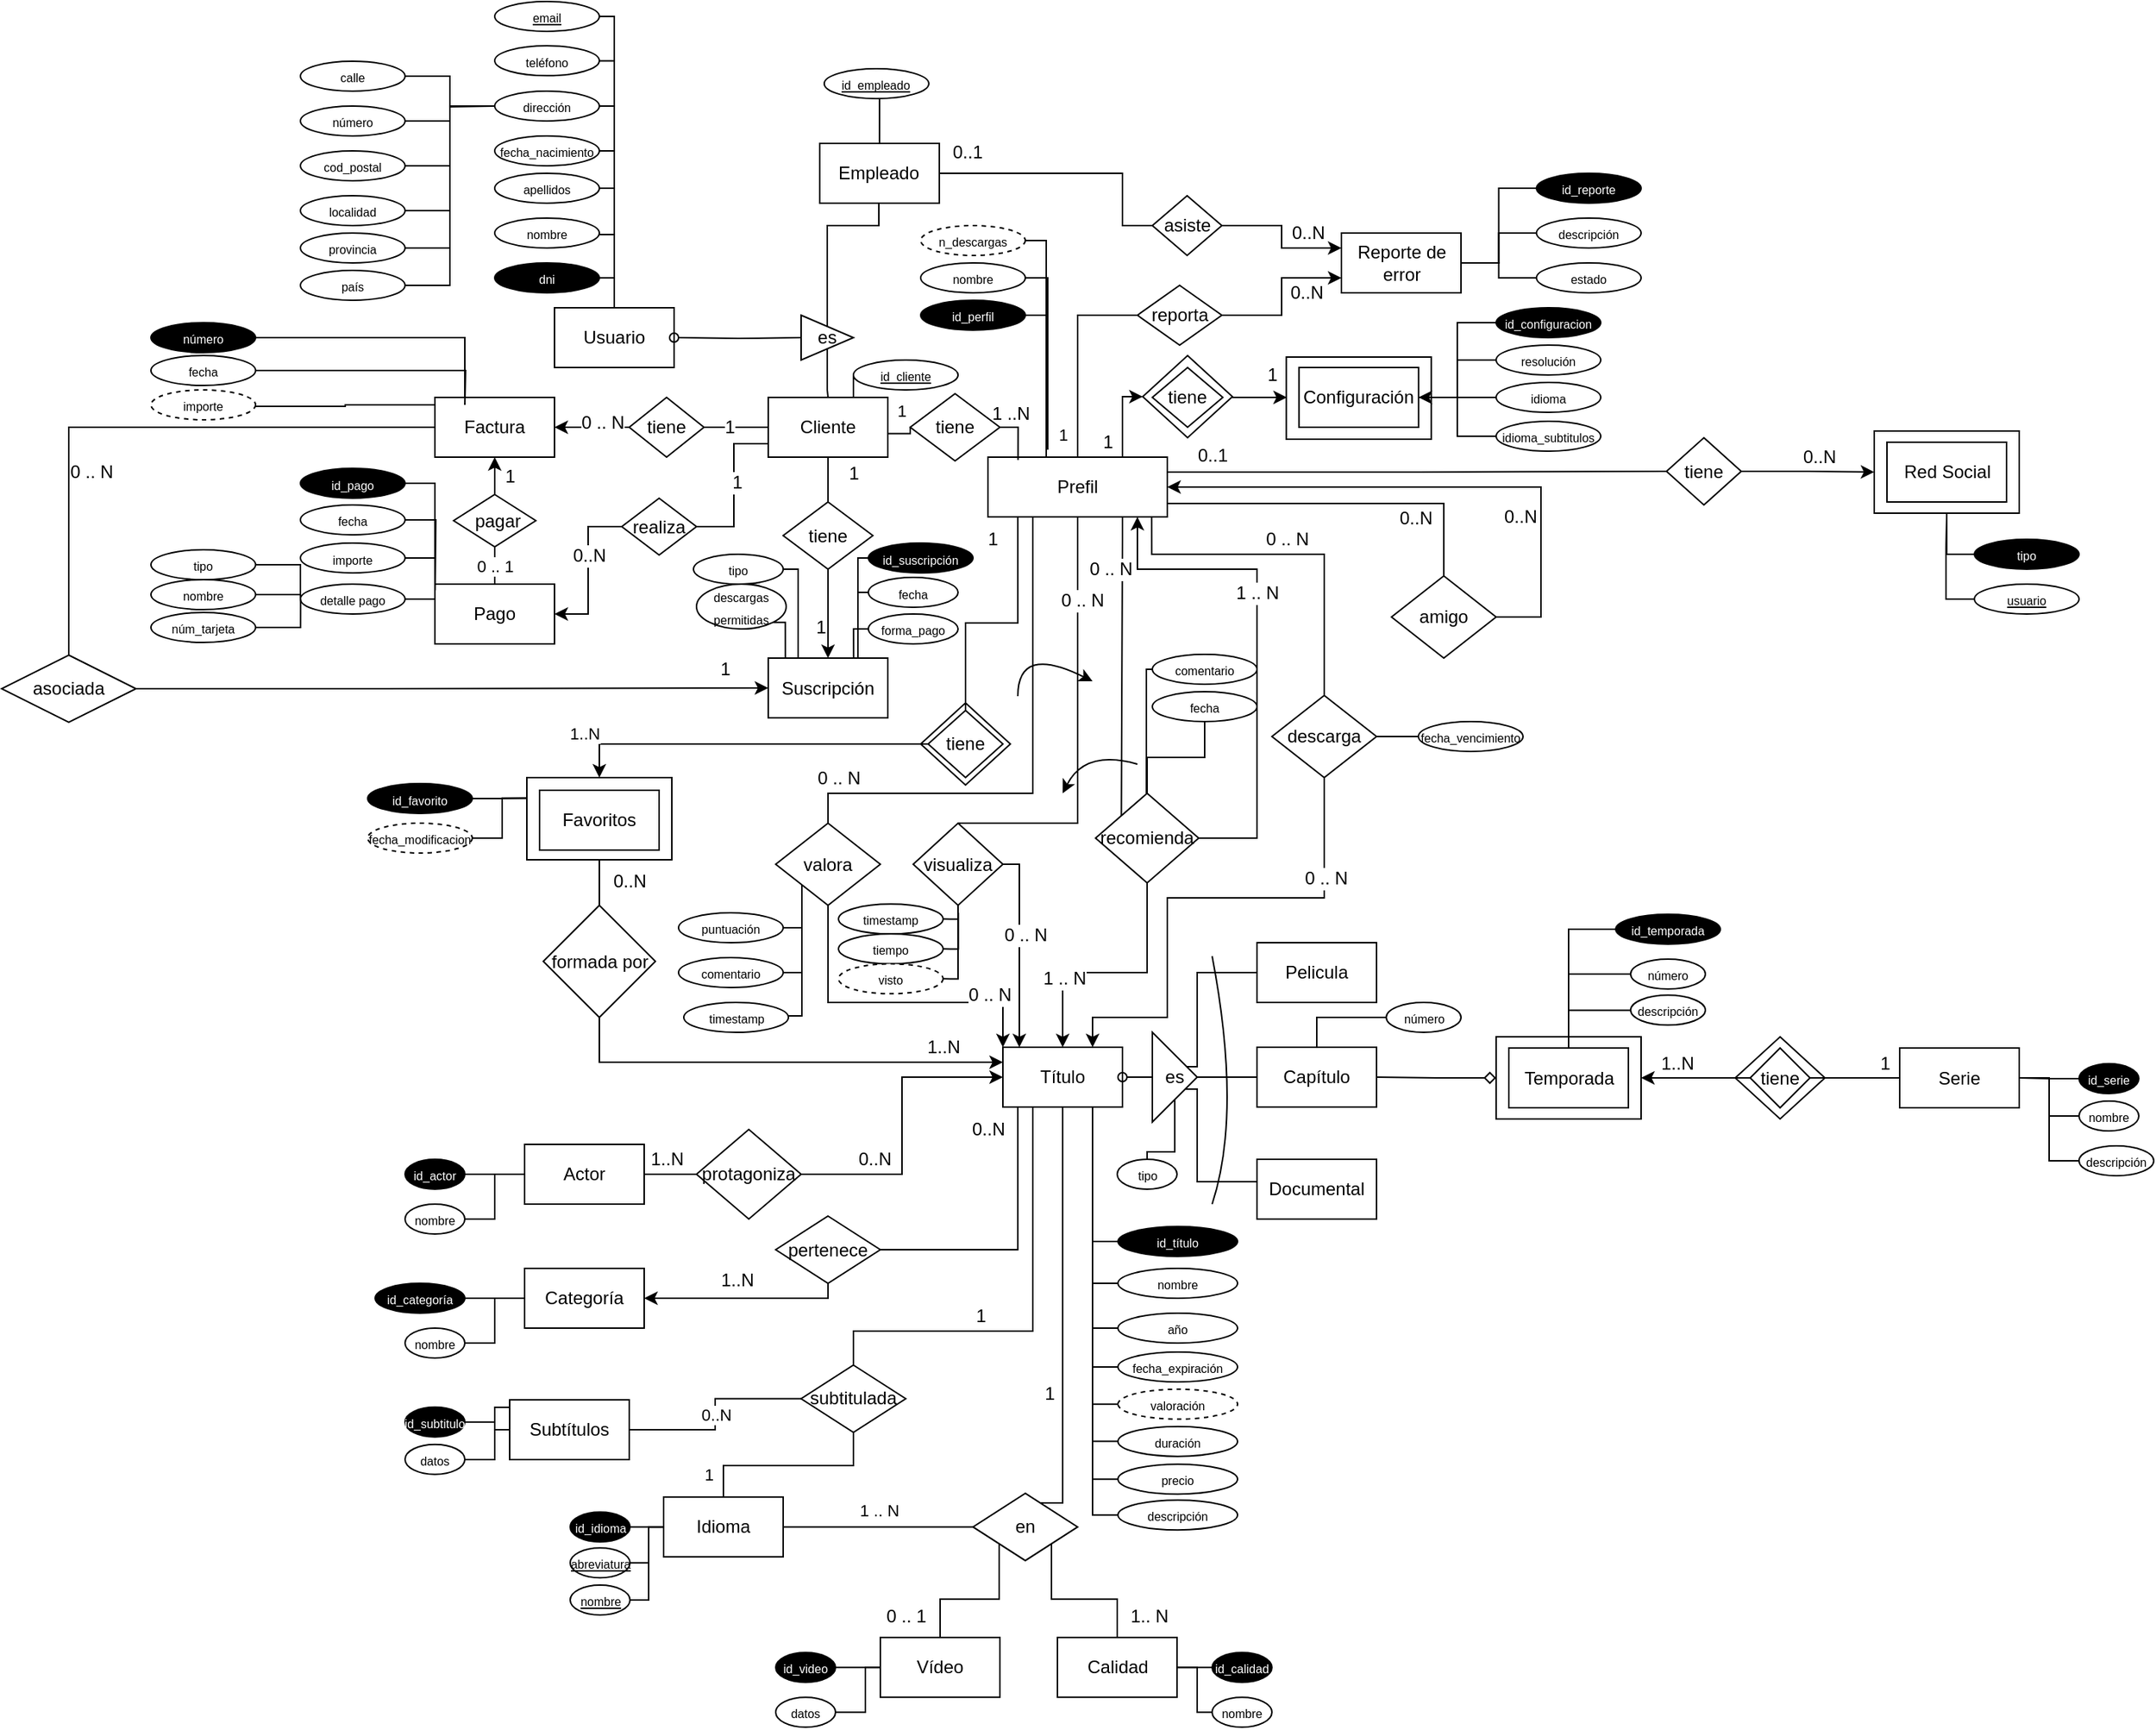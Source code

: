 <mxfile version="12.4.2" type="google" pages="1"><diagram id="qGNcfk3GfIjmWg85zsuq" name="Page-1"><mxGraphModel dx="1326" dy="1979" grid="1" gridSize="10" guides="1" tooltips="1" connect="1" arrows="1" fold="1" page="1" pageScale="1" pageWidth="827" pageHeight="1169" math="0" shadow="0"><root><mxCell id="0"/><mxCell id="1" parent="0"/><mxCell id="7csPN7BH9kJyQB-HtAyu-214" value="" style="rhombus;whiteSpace=wrap;html=1;fillColor=#FFFFFF;" parent="1" vertex="1"><mxGeometry x="1240" y="663" width="60" height="55" as="geometry"/></mxCell><mxCell id="7csPN7BH9kJyQB-HtAyu-126" value="" style="rhombus;whiteSpace=wrap;html=1;fillColor=#FFFFFF;" parent="1" vertex="1"><mxGeometry x="695" y="439.5" width="60" height="55" as="geometry"/></mxCell><mxCell id="7csPN7BH9kJyQB-HtAyu-106" value="" style="rounded=0;whiteSpace=wrap;html=1;" parent="1" vertex="1"><mxGeometry x="939.64" y="208" width="97" height="55" as="geometry"/></mxCell><mxCell id="7csPN7BH9kJyQB-HtAyu-95" style="edgeStyle=orthogonalEdgeStyle;rounded=0;orthogonalLoop=1;jettySize=auto;html=1;startArrow=none;startFill=0;endArrow=classic;endFill=1;" parent="1" source="7csPN7BH9kJyQB-HtAyu-93" edge="1"><mxGeometry relative="1" as="geometry"><mxPoint x="940" y="235" as="targetPoint"/><Array as="points"><mxPoint x="926" y="235"/></Array></mxGeometry></mxCell><mxCell id="7csPN7BH9kJyQB-HtAyu-93" value="" style="rhombus;whiteSpace=wrap;html=1;fillColor=#FFFFFF;" parent="1" vertex="1"><mxGeometry x="843.57" y="207" width="60" height="55" as="geometry"/></mxCell><mxCell id="7csPN7BH9kJyQB-HtAyu-78" value="" style="rounded=0;whiteSpace=wrap;html=1;" parent="1" vertex="1"><mxGeometry x="1333" y="257.5" width="97" height="55" as="geometry"/></mxCell><mxCell id="Zs0D85tLPzOfV1N_u9EJ-1" value="Usuario" style="rounded=0;whiteSpace=wrap;html=1;" parent="1" vertex="1"><mxGeometry x="450" y="175" width="80" height="40" as="geometry"/></mxCell><mxCell id="Zs0D85tLPzOfV1N_u9EJ-25" style="edgeStyle=orthogonalEdgeStyle;rounded=0;orthogonalLoop=1;jettySize=auto;html=1;startArrow=none;startFill=0;endArrow=none;endFill=0;" parent="1" source="Zs0D85tLPzOfV1N_u9EJ-3" target="Zs0D85tLPzOfV1N_u9EJ-24" edge="1"><mxGeometry relative="1" as="geometry"/></mxCell><mxCell id="7csPN7BH9kJyQB-HtAyu-316" value="1" style="text;html=1;align=center;verticalAlign=middle;resizable=0;points=[];;labelBackgroundColor=#ffffff;" parent="Zs0D85tLPzOfV1N_u9EJ-25" vertex="1" connectable="0"><mxGeometry x="0.223" y="-3" relative="1" as="geometry"><mxPoint x="20" as="offset"/></mxGeometry></mxCell><mxCell id="Zs0D85tLPzOfV1N_u9EJ-38" style="edgeStyle=orthogonalEdgeStyle;rounded=0;orthogonalLoop=1;jettySize=auto;html=1;entryX=1;entryY=0.5;entryDx=0;entryDy=0;startArrow=none;startFill=0;endArrow=none;endFill=0;" parent="1" source="Zs0D85tLPzOfV1N_u9EJ-3" target="Zs0D85tLPzOfV1N_u9EJ-35" edge="1"><mxGeometry relative="1" as="geometry"/></mxCell><mxCell id="7csPN7BH9kJyQB-HtAyu-327" value="1" style="text;html=1;align=center;verticalAlign=middle;resizable=0;points=[];;labelBackgroundColor=#ffffff;" parent="Zs0D85tLPzOfV1N_u9EJ-38" vertex="1" connectable="0"><mxGeometry x="0.2" relative="1" as="geometry"><mxPoint as="offset"/></mxGeometry></mxCell><mxCell id="Zs0D85tLPzOfV1N_u9EJ-41" style="edgeStyle=orthogonalEdgeStyle;rounded=0;orthogonalLoop=1;jettySize=auto;html=1;exitX=0;exitY=0.75;exitDx=0;exitDy=0;entryX=1;entryY=0.5;entryDx=0;entryDy=0;startArrow=none;startFill=0;endArrow=none;endFill=0;" parent="1" source="Zs0D85tLPzOfV1N_u9EJ-3" target="Zs0D85tLPzOfV1N_u9EJ-40" edge="1"><mxGeometry relative="1" as="geometry"><Array as="points"><mxPoint x="570" y="266"/><mxPoint x="570" y="321"/></Array></mxGeometry></mxCell><mxCell id="7csPN7BH9kJyQB-HtAyu-324" value="1" style="text;html=1;align=center;verticalAlign=middle;resizable=0;points=[];;labelBackgroundColor=#ffffff;" parent="Zs0D85tLPzOfV1N_u9EJ-41" vertex="1" connectable="0"><mxGeometry x="-0.312" relative="1" as="geometry"><mxPoint x="1.36" y="14.07" as="offset"/></mxGeometry></mxCell><mxCell id="7csPN7BH9kJyQB-HtAyu-189" style="edgeStyle=orthogonalEdgeStyle;rounded=0;orthogonalLoop=1;jettySize=auto;html=1;exitX=0.5;exitY=0;exitDx=0;exitDy=0;entryX=0;entryY=0.5;entryDx=0;entryDy=0;startArrow=none;startFill=0;endArrow=none;endFill=0;" parent="1" source="Zs0D85tLPzOfV1N_u9EJ-3" target="7csPN7BH9kJyQB-HtAyu-188" edge="1"><mxGeometry relative="1" as="geometry"/></mxCell><mxCell id="7csPN7BH9kJyQB-HtAyu-357" value="1" style="edgeStyle=orthogonalEdgeStyle;rounded=0;orthogonalLoop=1;jettySize=auto;html=1;exitX=1;exitY=0.5;exitDx=0;exitDy=0;entryX=0;entryY=0.5;entryDx=0;entryDy=0;startArrow=none;startFill=0;endArrow=none;endFill=0;" parent="1" target="7csPN7BH9kJyQB-HtAyu-356" edge="1"><mxGeometry x="-0.064" y="15" relative="1" as="geometry"><mxPoint x="672.897" y="259.31" as="sourcePoint"/><mxPoint x="688.069" y="259.31" as="targetPoint"/><mxPoint as="offset"/></mxGeometry></mxCell><mxCell id="Zs0D85tLPzOfV1N_u9EJ-3" value="Cliente" style="rounded=0;whiteSpace=wrap;html=1;" parent="1" vertex="1"><mxGeometry x="593" y="235" width="80" height="40" as="geometry"/></mxCell><mxCell id="Zs0D85tLPzOfV1N_u9EJ-14" style="edgeStyle=orthogonalEdgeStyle;rounded=0;orthogonalLoop=1;jettySize=auto;html=1;entryX=0;entryY=0.5;entryDx=0;entryDy=0;endArrow=none;endFill=0;" parent="1" source="Zs0D85tLPzOfV1N_u9EJ-4" target="Zs0D85tLPzOfV1N_u9EJ-13" edge="1"><mxGeometry relative="1" as="geometry"><Array as="points"><mxPoint x="830" y="85"/><mxPoint x="830" y="120"/></Array></mxGeometry></mxCell><mxCell id="7csPN7BH9kJyQB-HtAyu-68" value="0..1" style="text;html=1;align=center;verticalAlign=middle;resizable=0;points=[];;labelBackgroundColor=#ffffff;" parent="Zs0D85tLPzOfV1N_u9EJ-14" vertex="1" connectable="0"><mxGeometry x="-0.804" y="5" relative="1" as="geometry"><mxPoint x="1" y="-9.65" as="offset"/></mxGeometry></mxCell><mxCell id="Zs0D85tLPzOfV1N_u9EJ-4" value="Empleado" style="rounded=0;whiteSpace=wrap;html=1;" parent="1" vertex="1"><mxGeometry x="627.44" y="65" width="80" height="40" as="geometry"/></mxCell><mxCell id="Zs0D85tLPzOfV1N_u9EJ-11" style="edgeStyle=orthogonalEdgeStyle;rounded=0;orthogonalLoop=1;jettySize=auto;html=1;exitX=0.5;exitY=0;exitDx=0;exitDy=0;endArrow=none;endFill=0;" parent="1" source="Zs0D85tLPzOfV1N_u9EJ-5" target="Zs0D85tLPzOfV1N_u9EJ-4" edge="1"><mxGeometry relative="1" as="geometry"><Array as="points"><mxPoint x="632" y="120"/><mxPoint x="667" y="120"/></Array></mxGeometry></mxCell><mxCell id="Zs0D85tLPzOfV1N_u9EJ-12" style="edgeStyle=orthogonalEdgeStyle;rounded=0;orthogonalLoop=1;jettySize=auto;html=1;exitX=0.5;exitY=1;exitDx=0;exitDy=0;endArrow=none;endFill=0;" parent="1" source="Zs0D85tLPzOfV1N_u9EJ-5" target="Zs0D85tLPzOfV1N_u9EJ-3" edge="1"><mxGeometry relative="1" as="geometry"/></mxCell><mxCell id="Zs0D85tLPzOfV1N_u9EJ-5" value="es" style="triangle;whiteSpace=wrap;html=1;direction=east;" parent="1" vertex="1"><mxGeometry x="615" y="180" width="35" height="30" as="geometry"/></mxCell><mxCell id="Zs0D85tLPzOfV1N_u9EJ-9" value="Reporte de error" style="rounded=0;whiteSpace=wrap;html=1;" parent="1" vertex="1"><mxGeometry x="976.5" y="125" width="80" height="40" as="geometry"/></mxCell><mxCell id="Zs0D85tLPzOfV1N_u9EJ-15" style="edgeStyle=orthogonalEdgeStyle;rounded=0;orthogonalLoop=1;jettySize=auto;html=1;entryX=0;entryY=0.25;entryDx=0;entryDy=0;endArrow=classic;endFill=1;" parent="1" source="Zs0D85tLPzOfV1N_u9EJ-13" target="Zs0D85tLPzOfV1N_u9EJ-9" edge="1"><mxGeometry relative="1" as="geometry"/></mxCell><mxCell id="7csPN7BH9kJyQB-HtAyu-67" value="0..N" style="text;html=1;align=center;verticalAlign=middle;resizable=0;points=[];;labelBackgroundColor=#ffffff;" parent="Zs0D85tLPzOfV1N_u9EJ-15" vertex="1" connectable="0"><mxGeometry x="0.509" y="1" relative="1" as="geometry"><mxPoint x="1" y="-8.94" as="offset"/></mxGeometry></mxCell><mxCell id="Zs0D85tLPzOfV1N_u9EJ-13" value="asiste" style="rhombus;whiteSpace=wrap;html=1;" parent="1" vertex="1"><mxGeometry x="850" y="100" width="46.5" height="40" as="geometry"/></mxCell><mxCell id="Zs0D85tLPzOfV1N_u9EJ-18" style="edgeStyle=orthogonalEdgeStyle;rounded=0;orthogonalLoop=1;jettySize=auto;html=1;endArrow=classic;endFill=1;entryX=0;entryY=0.75;entryDx=0;entryDy=0;" parent="1" source="Zs0D85tLPzOfV1N_u9EJ-16" target="Zs0D85tLPzOfV1N_u9EJ-9" edge="1"><mxGeometry relative="1" as="geometry"/></mxCell><mxCell id="7csPN7BH9kJyQB-HtAyu-66" value="0..N" style="text;html=1;align=center;verticalAlign=middle;resizable=0;points=[];;labelBackgroundColor=#ffffff;" parent="Zs0D85tLPzOfV1N_u9EJ-18" vertex="1" connectable="0"><mxGeometry x="0.397" y="-1" relative="1" as="geometry"><mxPoint x="7.59" y="9.06" as="offset"/></mxGeometry></mxCell><mxCell id="Zs0D85tLPzOfV1N_u9EJ-16" value="reporta" style="rhombus;whiteSpace=wrap;html=1;" parent="1" vertex="1"><mxGeometry x="840" y="160" width="56.5" height="40" as="geometry"/></mxCell><mxCell id="Zs0D85tLPzOfV1N_u9EJ-23" value="Suscripción" style="rounded=0;whiteSpace=wrap;html=1;" parent="1" vertex="1"><mxGeometry x="593" y="409.5" width="80" height="40" as="geometry"/></mxCell><mxCell id="Zs0D85tLPzOfV1N_u9EJ-26" style="edgeStyle=orthogonalEdgeStyle;rounded=0;orthogonalLoop=1;jettySize=auto;html=1;exitX=0.5;exitY=1;exitDx=0;exitDy=0;entryX=0.5;entryY=0;entryDx=0;entryDy=0;startArrow=none;startFill=0;endArrow=classic;endFill=1;" parent="1" source="Zs0D85tLPzOfV1N_u9EJ-24" target="Zs0D85tLPzOfV1N_u9EJ-23" edge="1"><mxGeometry relative="1" as="geometry"/></mxCell><mxCell id="7csPN7BH9kJyQB-HtAyu-317" value="1" style="text;html=1;align=center;verticalAlign=middle;resizable=0;points=[];;labelBackgroundColor=#ffffff;" parent="Zs0D85tLPzOfV1N_u9EJ-26" vertex="1" connectable="0"><mxGeometry x="0.238" y="1" relative="1" as="geometry"><mxPoint x="-6.56" y="2" as="offset"/></mxGeometry></mxCell><mxCell id="Zs0D85tLPzOfV1N_u9EJ-24" value="tiene" style="rhombus;whiteSpace=wrap;html=1;" parent="1" vertex="1"><mxGeometry x="603" y="305" width="60" height="45" as="geometry"/></mxCell><mxCell id="Zs0D85tLPzOfV1N_u9EJ-47" value="1" style="edgeStyle=orthogonalEdgeStyle;rounded=0;orthogonalLoop=1;jettySize=auto;html=1;exitX=0.5;exitY=0;exitDx=0;exitDy=0;entryX=0;entryY=0.5;entryDx=0;entryDy=0;startArrow=none;startFill=0;endArrow=none;endFill=0;" parent="1" source="Zs0D85tLPzOfV1N_u9EJ-30" target="Zs0D85tLPzOfV1N_u9EJ-16" edge="1"><mxGeometry x="-0.779" y="10" relative="1" as="geometry"><mxPoint as="offset"/></mxGeometry></mxCell><mxCell id="Zs0D85tLPzOfV1N_u9EJ-96" style="edgeStyle=orthogonalEdgeStyle;rounded=0;orthogonalLoop=1;jettySize=auto;html=1;entryX=0;entryY=0.5;entryDx=0;entryDy=0;startArrow=classic;startFill=1;endArrow=none;endFill=0;exitX=1;exitY=0.5;exitDx=0;exitDy=0;" parent="1" source="Zs0D85tLPzOfV1N_u9EJ-30" target="Zs0D85tLPzOfV1N_u9EJ-95" edge="1"><mxGeometry relative="1" as="geometry"><Array as="points"><mxPoint x="1110" y="295"/><mxPoint x="1110" y="382"/></Array></mxGeometry></mxCell><mxCell id="Zs0D85tLPzOfV1N_u9EJ-114" style="edgeStyle=orthogonalEdgeStyle;rounded=0;orthogonalLoop=1;jettySize=auto;html=1;entryX=0.5;entryY=0;entryDx=0;entryDy=0;startArrow=none;startFill=0;endArrow=none;endFill=0;" parent="1" source="Zs0D85tLPzOfV1N_u9EJ-30" target="Zs0D85tLPzOfV1N_u9EJ-113" edge="1"><mxGeometry relative="1" as="geometry"><Array as="points"><mxPoint x="760" y="386"/><mxPoint x="725" y="386"/></Array></mxGeometry></mxCell><mxCell id="7csPN7BH9kJyQB-HtAyu-124" value="1" style="text;html=1;align=center;verticalAlign=middle;resizable=0;points=[];;labelBackgroundColor=#ffffff;" parent="Zs0D85tLPzOfV1N_u9EJ-114" vertex="1" connectable="0"><mxGeometry x="-0.815" y="-2" relative="1" as="geometry"><mxPoint x="-15.18" y="-0.29" as="offset"/></mxGeometry></mxCell><mxCell id="Zs0D85tLPzOfV1N_u9EJ-166" style="edgeStyle=orthogonalEdgeStyle;rounded=0;orthogonalLoop=1;jettySize=auto;html=1;exitX=0.5;exitY=1;exitDx=0;exitDy=0;entryX=0.5;entryY=0;entryDx=0;entryDy=0;startArrow=none;startFill=0;endArrow=none;endFill=0;" parent="1" source="Zs0D85tLPzOfV1N_u9EJ-30" target="Zs0D85tLPzOfV1N_u9EJ-154" edge="1"><mxGeometry relative="1" as="geometry"><Array as="points"><mxPoint x="800" y="410"/><mxPoint x="800" y="410"/></Array></mxGeometry></mxCell><mxCell id="7csPN7BH9kJyQB-HtAyu-292" value="0 .. N" style="text;html=1;align=center;verticalAlign=middle;resizable=0;points=[];;labelBackgroundColor=#ffffff;" parent="Zs0D85tLPzOfV1N_u9EJ-166" vertex="1" connectable="0"><mxGeometry x="-0.337" y="39" relative="1" as="geometry"><mxPoint x="-36" y="-39" as="offset"/></mxGeometry></mxCell><mxCell id="Zs0D85tLPzOfV1N_u9EJ-245" style="edgeStyle=orthogonalEdgeStyle;rounded=0;orthogonalLoop=1;jettySize=auto;html=1;entryX=1;entryY=0.5;entryDx=0;entryDy=0;startArrow=classic;startFill=1;endArrow=none;endFill=0;" parent="1" source="Zs0D85tLPzOfV1N_u9EJ-30" target="Zs0D85tLPzOfV1N_u9EJ-161" edge="1"><mxGeometry relative="1" as="geometry"><mxPoint x="814" y="330" as="sourcePoint"/><Array as="points"><mxPoint x="840" y="350"/><mxPoint x="920" y="350"/><mxPoint x="920" y="530"/></Array></mxGeometry></mxCell><mxCell id="7csPN7BH9kJyQB-HtAyu-294" value="1 .. N" style="text;html=1;align=center;verticalAlign=middle;resizable=0;points=[];;labelBackgroundColor=#ffffff;" parent="Zs0D85tLPzOfV1N_u9EJ-245" vertex="1" connectable="0"><mxGeometry x="-0.225" relative="1" as="geometry"><mxPoint y="1" as="offset"/></mxGeometry></mxCell><mxCell id="7csPN7BH9kJyQB-HtAyu-6" style="edgeStyle=orthogonalEdgeStyle;rounded=0;orthogonalLoop=1;jettySize=auto;html=1;exitX=0.75;exitY=1;exitDx=0;exitDy=0;entryX=0;entryY=0;entryDx=0;entryDy=0;startArrow=none;startFill=0;endArrow=none;endFill=0;" parent="1" source="Zs0D85tLPzOfV1N_u9EJ-30" target="Zs0D85tLPzOfV1N_u9EJ-161" edge="1"><mxGeometry relative="1" as="geometry"><Array as="points"><mxPoint x="830" y="330"/><mxPoint x="829" y="330"/></Array></mxGeometry></mxCell><mxCell id="7csPN7BH9kJyQB-HtAyu-293" value="0 .. N" style="text;html=1;align=center;verticalAlign=middle;resizable=0;points=[];;labelBackgroundColor=#ffffff;" parent="7csPN7BH9kJyQB-HtAyu-6" vertex="1" connectable="0"><mxGeometry x="-0.702" y="1" relative="1" as="geometry"><mxPoint x="-8.64" y="5.86" as="offset"/></mxGeometry></mxCell><mxCell id="7csPN7BH9kJyQB-HtAyu-14" style="edgeStyle=orthogonalEdgeStyle;rounded=0;orthogonalLoop=1;jettySize=auto;html=1;exitX=1;exitY=0.25;exitDx=0;exitDy=0;entryX=0;entryY=0.5;entryDx=0;entryDy=0;startArrow=none;startFill=0;endArrow=none;endFill=0;" parent="1" source="Zs0D85tLPzOfV1N_u9EJ-30" target="7csPN7BH9kJyQB-HtAyu-13" edge="1"><mxGeometry relative="1" as="geometry"/></mxCell><mxCell id="7csPN7BH9kJyQB-HtAyu-62" value="0..1" style="text;html=1;align=center;verticalAlign=middle;resizable=0;points=[];;labelBackgroundColor=#ffffff;" parent="7csPN7BH9kJyQB-HtAyu-14" vertex="1" connectable="0"><mxGeometry x="0.38" y="-2" relative="1" as="geometry"><mxPoint x="-200.76" y="-12.53" as="offset"/></mxGeometry></mxCell><mxCell id="7csPN7BH9kJyQB-HtAyu-22" style="edgeStyle=orthogonalEdgeStyle;rounded=0;orthogonalLoop=1;jettySize=auto;html=1;exitX=0.25;exitY=1;exitDx=0;exitDy=0;entryX=0.5;entryY=0;entryDx=0;entryDy=0;startArrow=none;startFill=0;endArrow=none;endFill=0;" parent="1" source="Zs0D85tLPzOfV1N_u9EJ-30" target="7csPN7BH9kJyQB-HtAyu-21" edge="1"><mxGeometry relative="1" as="geometry"><Array as="points"><mxPoint x="770" y="500"/><mxPoint x="633" y="500"/></Array></mxGeometry></mxCell><mxCell id="7csPN7BH9kJyQB-HtAyu-289" value="0 .. N" style="text;html=1;align=center;verticalAlign=middle;resizable=0;points=[];;labelBackgroundColor=#ffffff;" parent="7csPN7BH9kJyQB-HtAyu-22" vertex="1" connectable="0"><mxGeometry x="0.807" y="1" relative="1" as="geometry"><mxPoint x="-5.86" y="-11.36" as="offset"/></mxGeometry></mxCell><mxCell id="7csPN7BH9kJyQB-HtAyu-99" style="edgeStyle=orthogonalEdgeStyle;rounded=0;orthogonalLoop=1;jettySize=auto;html=1;exitX=0.75;exitY=0;exitDx=0;exitDy=0;entryX=0;entryY=0.5;entryDx=0;entryDy=0;startArrow=none;startFill=0;endArrow=classic;endFill=1;" parent="1" source="Zs0D85tLPzOfV1N_u9EJ-30" target="7csPN7BH9kJyQB-HtAyu-93" edge="1"><mxGeometry relative="1" as="geometry"><Array as="points"><mxPoint x="830" y="235"/></Array></mxGeometry></mxCell><mxCell id="7csPN7BH9kJyQB-HtAyu-108" value="1" style="text;html=1;align=center;verticalAlign=middle;resizable=0;points=[];;labelBackgroundColor=#ffffff;" parent="7csPN7BH9kJyQB-HtAyu-99" vertex="1" connectable="0"><mxGeometry x="-0.487" y="-1" relative="1" as="geometry"><mxPoint x="-11.14" y="3.45" as="offset"/></mxGeometry></mxCell><mxCell id="Zs0D85tLPzOfV1N_u9EJ-30" value="Prefil" style="rounded=0;whiteSpace=wrap;html=1;" parent="1" vertex="1"><mxGeometry x="740" y="275" width="120" height="40" as="geometry"/></mxCell><mxCell id="Zs0D85tLPzOfV1N_u9EJ-39" style="edgeStyle=orthogonalEdgeStyle;rounded=0;orthogonalLoop=1;jettySize=auto;html=1;entryX=0;entryY=0.5;entryDx=0;entryDy=0;startArrow=classic;startFill=1;endArrow=none;endFill=0;" parent="1" source="Zs0D85tLPzOfV1N_u9EJ-33" target="Zs0D85tLPzOfV1N_u9EJ-35" edge="1"><mxGeometry relative="1" as="geometry"/></mxCell><mxCell id="7csPN7BH9kJyQB-HtAyu-329" value="0 .. N" style="text;html=1;align=center;verticalAlign=middle;resizable=0;points=[];;labelBackgroundColor=#ffffff;" parent="Zs0D85tLPzOfV1N_u9EJ-39" vertex="1" connectable="0"><mxGeometry x="0.259" y="3" relative="1" as="geometry"><mxPoint as="offset"/></mxGeometry></mxCell><mxCell id="Zs0D85tLPzOfV1N_u9EJ-45" style="edgeStyle=orthogonalEdgeStyle;rounded=0;orthogonalLoop=1;jettySize=auto;html=1;entryX=0.5;entryY=0;entryDx=0;entryDy=0;startArrow=classic;startFill=1;endArrow=none;endFill=0;" parent="1" source="Zs0D85tLPzOfV1N_u9EJ-33" target="Zs0D85tLPzOfV1N_u9EJ-44" edge="1"><mxGeometry relative="1" as="geometry"/></mxCell><mxCell id="7csPN7BH9kJyQB-HtAyu-326" value="1" style="text;html=1;align=center;verticalAlign=middle;resizable=0;points=[];;labelBackgroundColor=#ffffff;" parent="Zs0D85tLPzOfV1N_u9EJ-45" vertex="1" connectable="0"><mxGeometry x="0.655" y="9" relative="1" as="geometry"><mxPoint x="0.86" y="-2.5" as="offset"/></mxGeometry></mxCell><mxCell id="Zs0D85tLPzOfV1N_u9EJ-247" style="edgeStyle=orthogonalEdgeStyle;rounded=0;orthogonalLoop=1;jettySize=auto;html=1;entryX=0.5;entryY=0;entryDx=0;entryDy=0;startArrow=none;startFill=0;endArrow=none;endFill=0;" parent="1" source="Zs0D85tLPzOfV1N_u9EJ-33" target="Zs0D85tLPzOfV1N_u9EJ-246" edge="1"><mxGeometry relative="1" as="geometry"/></mxCell><mxCell id="7csPN7BH9kJyQB-HtAyu-330" value="0 .. N" style="text;html=1;align=center;verticalAlign=middle;resizable=0;points=[];;labelBackgroundColor=#ffffff;" parent="Zs0D85tLPzOfV1N_u9EJ-247" vertex="1" connectable="0"><mxGeometry x="-0.201" y="17" relative="1" as="geometry"><mxPoint x="-71.43" y="13.07" as="offset"/></mxGeometry></mxCell><mxCell id="Zs0D85tLPzOfV1N_u9EJ-33" value="Factura" style="rounded=0;whiteSpace=wrap;html=1;" parent="1" vertex="1"><mxGeometry x="370" y="235" width="80" height="40" as="geometry"/></mxCell><mxCell id="Zs0D85tLPzOfV1N_u9EJ-42" style="edgeStyle=orthogonalEdgeStyle;rounded=0;orthogonalLoop=1;jettySize=auto;html=1;entryX=0;entryY=0.5;entryDx=0;entryDy=0;startArrow=classic;startFill=1;endArrow=none;endFill=0;" parent="1" source="Zs0D85tLPzOfV1N_u9EJ-34" target="Zs0D85tLPzOfV1N_u9EJ-40" edge="1"><mxGeometry relative="1" as="geometry"/></mxCell><mxCell id="7csPN7BH9kJyQB-HtAyu-325" value="0..N" style="text;html=1;align=center;verticalAlign=middle;resizable=0;points=[];;labelBackgroundColor=#ffffff;" parent="Zs0D85tLPzOfV1N_u9EJ-42" vertex="1" connectable="0"><mxGeometry x="0.192" relative="1" as="geometry"><mxPoint as="offset"/></mxGeometry></mxCell><mxCell id="Zs0D85tLPzOfV1N_u9EJ-34" value="Pago" style="rounded=0;whiteSpace=wrap;html=1;" parent="1" vertex="1"><mxGeometry x="370" y="360" width="80" height="40" as="geometry"/></mxCell><mxCell id="Zs0D85tLPzOfV1N_u9EJ-35" value="tiene" style="rhombus;whiteSpace=wrap;html=1;" parent="1" vertex="1"><mxGeometry x="500" y="235" width="50" height="40" as="geometry"/></mxCell><mxCell id="Zs0D85tLPzOfV1N_u9EJ-40" value="realiza" style="rhombus;whiteSpace=wrap;html=1;" parent="1" vertex="1"><mxGeometry x="495" y="302.5" width="50" height="38" as="geometry"/></mxCell><mxCell id="Zs0D85tLPzOfV1N_u9EJ-46" value="0 .. 1" style="edgeStyle=orthogonalEdgeStyle;rounded=0;orthogonalLoop=1;jettySize=auto;html=1;exitX=0.5;exitY=1;exitDx=0;exitDy=0;entryX=0.5;entryY=0;entryDx=0;entryDy=0;startArrow=none;startFill=0;endArrow=none;endFill=0;" parent="1" source="Zs0D85tLPzOfV1N_u9EJ-44" target="Zs0D85tLPzOfV1N_u9EJ-34" edge="1"><mxGeometry relative="1" as="geometry"/></mxCell><mxCell id="Zs0D85tLPzOfV1N_u9EJ-44" value="&amp;nbsp;pagar" style="rhombus;whiteSpace=wrap;html=1;" parent="1" vertex="1"><mxGeometry x="382.5" y="300" width="55" height="35" as="geometry"/></mxCell><mxCell id="Zs0D85tLPzOfV1N_u9EJ-6" style="edgeStyle=orthogonalEdgeStyle;rounded=0;orthogonalLoop=1;jettySize=auto;html=1;entryX=0;entryY=0.5;entryDx=0;entryDy=0;endArrow=none;endFill=0;startArrow=oval;startFill=0;" parent="1" target="Zs0D85tLPzOfV1N_u9EJ-5" edge="1"><mxGeometry relative="1" as="geometry"><mxPoint x="530" y="195" as="sourcePoint"/></mxGeometry></mxCell><mxCell id="Zs0D85tLPzOfV1N_u9EJ-140" style="edgeStyle=orthogonalEdgeStyle;rounded=0;orthogonalLoop=1;jettySize=auto;html=1;exitX=0;exitY=0.25;exitDx=0;exitDy=0;entryX=0.5;entryY=1;entryDx=0;entryDy=0;startArrow=classic;startFill=1;endArrow=none;endFill=0;" parent="1" source="Zs0D85tLPzOfV1N_u9EJ-48" target="Zs0D85tLPzOfV1N_u9EJ-137" edge="1"><mxGeometry relative="1" as="geometry"/></mxCell><mxCell id="7csPN7BH9kJyQB-HtAyu-130" value="1..N" style="text;html=1;align=center;verticalAlign=middle;resizable=0;points=[];;labelBackgroundColor=#ffffff;" parent="Zs0D85tLPzOfV1N_u9EJ-140" vertex="1" connectable="0"><mxGeometry x="0.819" y="-234" relative="1" as="geometry"><mxPoint x="-4.18" y="-6.79" as="offset"/></mxGeometry></mxCell><mxCell id="7csPN7BH9kJyQB-HtAyu-236" style="edgeStyle=orthogonalEdgeStyle;rounded=0;orthogonalLoop=1;jettySize=auto;html=1;exitX=0.25;exitY=1;exitDx=0;exitDy=0;entryX=0.5;entryY=0;entryDx=0;entryDy=0;startArrow=none;startFill=0;endArrow=none;endFill=0;" parent="1" source="Zs0D85tLPzOfV1N_u9EJ-48" target="7csPN7BH9kJyQB-HtAyu-235" edge="1"><mxGeometry relative="1" as="geometry"><Array as="points"><mxPoint x="770" y="860"/><mxPoint x="650" y="860"/></Array></mxGeometry></mxCell><mxCell id="7csPN7BH9kJyQB-HtAyu-239" value="1" style="text;html=1;align=center;verticalAlign=middle;resizable=0;points=[];;labelBackgroundColor=#ffffff;" parent="7csPN7BH9kJyQB-HtAyu-236" vertex="1" connectable="0"><mxGeometry x="0.163" y="-35" relative="1" as="geometry"><mxPoint x="-15" y="25" as="offset"/></mxGeometry></mxCell><mxCell id="7csPN7BH9kJyQB-HtAyu-259" style="edgeStyle=orthogonalEdgeStyle;rounded=0;orthogonalLoop=1;jettySize=auto;html=1;exitX=0.5;exitY=1;exitDx=0;exitDy=0;entryX=0.5;entryY=0;entryDx=0;entryDy=0;startArrow=none;startFill=0;endArrow=none;endFill=0;" parent="1" source="Zs0D85tLPzOfV1N_u9EJ-48" target="7csPN7BH9kJyQB-HtAyu-258" edge="1"><mxGeometry relative="1" as="geometry"><Array as="points"><mxPoint x="790" y="975"/></Array></mxGeometry></mxCell><mxCell id="7csPN7BH9kJyQB-HtAyu-260" value="1" style="text;html=1;align=center;verticalAlign=middle;resizable=0;points=[];;labelBackgroundColor=#ffffff;" parent="7csPN7BH9kJyQB-HtAyu-259" vertex="1" connectable="0"><mxGeometry x="0.324" y="-3" relative="1" as="geometry"><mxPoint x="-6.56" y="-4" as="offset"/></mxGeometry></mxCell><mxCell id="Zs0D85tLPzOfV1N_u9EJ-48" value="Título" style="rounded=0;whiteSpace=wrap;html=1;" parent="1" vertex="1"><mxGeometry x="750" y="670" width="80" height="40" as="geometry"/></mxCell><mxCell id="Zs0D85tLPzOfV1N_u9EJ-49" value="Pelicula" style="rounded=0;whiteSpace=wrap;html=1;" parent="1" vertex="1"><mxGeometry x="920" y="600" width="80" height="40" as="geometry"/></mxCell><mxCell id="7csPN7BH9kJyQB-HtAyu-4" style="edgeStyle=orthogonalEdgeStyle;rounded=0;orthogonalLoop=1;jettySize=auto;html=1;endArrow=none;endFill=0;entryX=1;entryY=0.5;entryDx=0;entryDy=0;" parent="1" source="Zs0D85tLPzOfV1N_u9EJ-50" target="Zs0D85tLPzOfV1N_u9EJ-67" edge="1"><mxGeometry relative="1" as="geometry"><mxPoint x="1320" y="691.5" as="targetPoint"/></mxGeometry></mxCell><mxCell id="7csPN7BH9kJyQB-HtAyu-38" value="1" style="text;html=1;align=center;verticalAlign=middle;resizable=0;points=[];;labelBackgroundColor=#ffffff;" parent="7csPN7BH9kJyQB-HtAyu-4" vertex="1" connectable="0"><mxGeometry x="-0.013" y="15" relative="1" as="geometry"><mxPoint x="19.41" y="-25.24" as="offset"/></mxGeometry></mxCell><mxCell id="Zs0D85tLPzOfV1N_u9EJ-50" value="Serie" style="rounded=0;whiteSpace=wrap;html=1;" parent="1" vertex="1"><mxGeometry x="1350" y="670.5" width="80" height="40" as="geometry"/></mxCell><mxCell id="Zs0D85tLPzOfV1N_u9EJ-51" value="Documental" style="rounded=0;whiteSpace=wrap;html=1;" parent="1" vertex="1"><mxGeometry x="920" y="745" width="80" height="40" as="geometry"/></mxCell><mxCell id="Zs0D85tLPzOfV1N_u9EJ-57" style="edgeStyle=orthogonalEdgeStyle;rounded=0;orthogonalLoop=1;jettySize=auto;html=1;exitX=0;exitY=0.5;exitDx=0;exitDy=0;entryX=1;entryY=0.5;entryDx=0;entryDy=0;startArrow=none;startFill=0;endArrow=oval;endFill=0;" parent="1" source="Zs0D85tLPzOfV1N_u9EJ-54" target="Zs0D85tLPzOfV1N_u9EJ-48" edge="1"><mxGeometry relative="1" as="geometry"><Array as="points"><mxPoint x="850" y="690"/></Array></mxGeometry></mxCell><mxCell id="Zs0D85tLPzOfV1N_u9EJ-58" style="edgeStyle=orthogonalEdgeStyle;rounded=0;orthogonalLoop=1;jettySize=auto;html=1;exitX=0.736;exitY=0.384;exitDx=0;exitDy=0;entryX=0;entryY=0.5;entryDx=0;entryDy=0;startArrow=none;startFill=0;endArrow=none;endFill=0;exitPerimeter=0;" parent="1" source="Zs0D85tLPzOfV1N_u9EJ-54" target="Zs0D85tLPzOfV1N_u9EJ-49" edge="1"><mxGeometry relative="1" as="geometry"><Array as="points"><mxPoint x="880" y="683"/><mxPoint x="880" y="620"/></Array></mxGeometry></mxCell><mxCell id="Zs0D85tLPzOfV1N_u9EJ-59" style="edgeStyle=orthogonalEdgeStyle;rounded=0;orthogonalLoop=1;jettySize=auto;html=1;exitX=0.5;exitY=1;exitDx=0;exitDy=0;entryX=0;entryY=0.5;entryDx=0;entryDy=0;startArrow=none;startFill=0;endArrow=none;endFill=0;" parent="1" source="Zs0D85tLPzOfV1N_u9EJ-54" target="Zs0D85tLPzOfV1N_u9EJ-51" edge="1"><mxGeometry relative="1" as="geometry"><Array as="points"><mxPoint x="880" y="698"/><mxPoint x="880" y="760"/></Array></mxGeometry></mxCell><mxCell id="7csPN7BH9kJyQB-HtAyu-2" style="edgeStyle=orthogonalEdgeStyle;rounded=0;orthogonalLoop=1;jettySize=auto;html=1;exitX=1;exitY=0.5;exitDx=0;exitDy=0;entryX=0;entryY=0.5;entryDx=0;entryDy=0;endArrow=none;endFill=0;" parent="1" source="Zs0D85tLPzOfV1N_u9EJ-54" target="Zs0D85tLPzOfV1N_u9EJ-62" edge="1"><mxGeometry relative="1" as="geometry"/></mxCell><mxCell id="7csPN7BH9kJyQB-HtAyu-191" style="edgeStyle=orthogonalEdgeStyle;rounded=0;orthogonalLoop=1;jettySize=auto;html=1;exitX=0.5;exitY=1;exitDx=0;exitDy=0;entryX=0.5;entryY=0;entryDx=0;entryDy=0;startArrow=none;startFill=0;endArrow=none;endFill=0;" parent="1" source="Zs0D85tLPzOfV1N_u9EJ-54" target="7csPN7BH9kJyQB-HtAyu-190" edge="1"><mxGeometry relative="1" as="geometry"/></mxCell><mxCell id="Zs0D85tLPzOfV1N_u9EJ-54" value="es" style="triangle;whiteSpace=wrap;html=1;direction=east;" parent="1" vertex="1"><mxGeometry x="850" y="660" width="30" height="60" as="geometry"/></mxCell><mxCell id="Zs0D85tLPzOfV1N_u9EJ-62" value="Capítulo" style="rounded=0;whiteSpace=wrap;html=1;" parent="1" vertex="1"><mxGeometry x="920.0" y="670" width="80" height="40" as="geometry"/></mxCell><mxCell id="Zs0D85tLPzOfV1N_u9EJ-66" value="" style="group" parent="1" vertex="1" connectable="0"><mxGeometry x="1080" y="663" width="97" height="55" as="geometry"/></mxCell><mxCell id="Zs0D85tLPzOfV1N_u9EJ-63" value="" style="rounded=0;whiteSpace=wrap;html=1;" parent="Zs0D85tLPzOfV1N_u9EJ-66" vertex="1"><mxGeometry width="97" height="55" as="geometry"/></mxCell><mxCell id="Zs0D85tLPzOfV1N_u9EJ-61" value="Temporada" style="rounded=0;whiteSpace=wrap;html=1;" parent="Zs0D85tLPzOfV1N_u9EJ-66" vertex="1"><mxGeometry x="8.5" y="7.5" width="80" height="40" as="geometry"/></mxCell><mxCell id="7csPN7BH9kJyQB-HtAyu-3" style="edgeStyle=orthogonalEdgeStyle;rounded=0;orthogonalLoop=1;jettySize=auto;html=1;entryX=1;entryY=0.5;entryDx=0;entryDy=0;endArrow=classic;endFill=1;" parent="1" source="Zs0D85tLPzOfV1N_u9EJ-67" target="Zs0D85tLPzOfV1N_u9EJ-63" edge="1"><mxGeometry relative="1" as="geometry"/></mxCell><mxCell id="7csPN7BH9kJyQB-HtAyu-39" value="1..N" style="text;html=1;align=center;verticalAlign=middle;resizable=0;points=[];;labelBackgroundColor=#ffffff;" parent="7csPN7BH9kJyQB-HtAyu-3" vertex="1" connectable="0"><mxGeometry x="0.009" y="-3" relative="1" as="geometry"><mxPoint x="-12.62" y="-7.24" as="offset"/></mxGeometry></mxCell><mxCell id="Zs0D85tLPzOfV1N_u9EJ-67" value="tiene" style="rhombus;whiteSpace=wrap;html=1;" parent="1" vertex="1"><mxGeometry x="1250" y="670.5" width="40" height="40" as="geometry"/></mxCell><mxCell id="Zs0D85tLPzOfV1N_u9EJ-72" style="edgeStyle=orthogonalEdgeStyle;rounded=0;orthogonalLoop=1;jettySize=auto;html=1;entryX=1;entryY=0.5;entryDx=0;entryDy=0;startArrow=diamond;startFill=0;endArrow=none;endFill=0;strokeWidth=1;targetPerimeterSpacing=0;sourcePerimeterSpacing=0;" parent="1" source="Zs0D85tLPzOfV1N_u9EJ-63" target="Zs0D85tLPzOfV1N_u9EJ-62" edge="1"><mxGeometry relative="1" as="geometry"/></mxCell><mxCell id="7csPN7BH9kJyQB-HtAyu-117" style="edgeStyle=orthogonalEdgeStyle;rounded=0;orthogonalLoop=1;jettySize=auto;html=1;startArrow=none;startFill=0;endArrow=none;endFill=0;" parent="1" source="Zs0D85tLPzOfV1N_u9EJ-87" target="7csPN7BH9kJyQB-HtAyu-116" edge="1"><mxGeometry relative="1" as="geometry"/></mxCell><mxCell id="Zs0D85tLPzOfV1N_u9EJ-87" value="Configuración" style="rounded=0;whiteSpace=wrap;html=1;" parent="1" vertex="1"><mxGeometry x="948.14" y="215" width="80" height="40" as="geometry"/></mxCell><mxCell id="7csPN7BH9kJyQB-HtAyu-94" style="edgeStyle=orthogonalEdgeStyle;rounded=0;orthogonalLoop=1;jettySize=auto;html=1;exitX=0;exitY=0.5;exitDx=0;exitDy=0;startArrow=none;startFill=0;endArrow=none;endFill=0;" parent="1" source="Zs0D85tLPzOfV1N_u9EJ-88" edge="1"><mxGeometry relative="1" as="geometry"><mxPoint x="849.588" y="234.941" as="targetPoint"/></mxGeometry></mxCell><mxCell id="Zs0D85tLPzOfV1N_u9EJ-88" value="tiene" style="rhombus;whiteSpace=wrap;html=1;" parent="1" vertex="1"><mxGeometry x="850" y="215" width="47.14" height="40" as="geometry"/></mxCell><mxCell id="Zs0D85tLPzOfV1N_u9EJ-97" style="edgeStyle=orthogonalEdgeStyle;rounded=0;orthogonalLoop=1;jettySize=auto;html=1;exitX=0.5;exitY=0;exitDx=0;exitDy=0;entryX=1;entryY=0.75;entryDx=0;entryDy=0;startArrow=none;startFill=0;endArrow=none;endFill=0;" parent="1" source="Zs0D85tLPzOfV1N_u9EJ-95" target="Zs0D85tLPzOfV1N_u9EJ-30" edge="1"><mxGeometry relative="1" as="geometry"><Array as="points"><mxPoint x="1045" y="306"/></Array></mxGeometry></mxCell><mxCell id="7csPN7BH9kJyQB-HtAyu-64" value="0..N" style="text;html=1;align=center;verticalAlign=middle;resizable=0;points=[];;labelBackgroundColor=#ffffff;" parent="Zs0D85tLPzOfV1N_u9EJ-97" vertex="1" connectable="0"><mxGeometry x="-0.105" relative="1" as="geometry"><mxPoint x="37.55" y="9.47" as="offset"/></mxGeometry></mxCell><mxCell id="Zs0D85tLPzOfV1N_u9EJ-95" value="amigo" style="rhombus;whiteSpace=wrap;html=1;" parent="1" vertex="1"><mxGeometry x="1010" y="354.5" width="70" height="55" as="geometry"/></mxCell><mxCell id="Zs0D85tLPzOfV1N_u9EJ-101" value="Categoría" style="rounded=0;whiteSpace=wrap;html=1;" parent="1" vertex="1"><mxGeometry x="430" y="818" width="80" height="40" as="geometry"/></mxCell><mxCell id="Zs0D85tLPzOfV1N_u9EJ-105" value="" style="edgeStyle=orthogonalEdgeStyle;rounded=0;orthogonalLoop=1;jettySize=auto;html=1;startArrow=none;startFill=0;endArrow=none;endFill=0;" parent="1" source="Zs0D85tLPzOfV1N_u9EJ-104" target="Zs0D85tLPzOfV1N_u9EJ-48" edge="1"><mxGeometry relative="1" as="geometry"><Array as="points"><mxPoint x="760" y="730"/><mxPoint x="760" y="730"/></Array></mxGeometry></mxCell><mxCell id="7csPN7BH9kJyQB-HtAyu-59" value="0..N" style="text;html=1;align=center;verticalAlign=middle;resizable=0;points=[];;labelBackgroundColor=#ffffff;" parent="Zs0D85tLPzOfV1N_u9EJ-105" vertex="1" connectable="0"><mxGeometry x="0.538" relative="1" as="geometry"><mxPoint x="-20" y="-28.78" as="offset"/></mxGeometry></mxCell><mxCell id="Zs0D85tLPzOfV1N_u9EJ-106" style="edgeStyle=orthogonalEdgeStyle;rounded=0;orthogonalLoop=1;jettySize=auto;html=1;entryX=1;entryY=0.5;entryDx=0;entryDy=0;startArrow=none;startFill=0;endArrow=classic;endFill=1;exitX=0.5;exitY=1;exitDx=0;exitDy=0;" parent="1" source="Zs0D85tLPzOfV1N_u9EJ-104" target="Zs0D85tLPzOfV1N_u9EJ-101" edge="1"><mxGeometry relative="1" as="geometry"><Array as="points"><mxPoint x="633" y="838"/></Array></mxGeometry></mxCell><mxCell id="7csPN7BH9kJyQB-HtAyu-60" value="1..N" style="text;html=1;align=center;verticalAlign=middle;resizable=0;points=[];;labelBackgroundColor=#ffffff;" parent="Zs0D85tLPzOfV1N_u9EJ-106" vertex="1" connectable="0"><mxGeometry x="0.487" relative="1" as="geometry"><mxPoint x="28" y="-12" as="offset"/></mxGeometry></mxCell><mxCell id="Zs0D85tLPzOfV1N_u9EJ-104" value="pertenece" style="rhombus;whiteSpace=wrap;html=1;" parent="1" vertex="1"><mxGeometry x="598" y="783" width="70" height="45" as="geometry"/></mxCell><mxCell id="Zs0D85tLPzOfV1N_u9EJ-256" value="1..N" style="edgeStyle=orthogonalEdgeStyle;rounded=0;orthogonalLoop=1;jettySize=auto;html=1;entryX=0.5;entryY=0;entryDx=0;entryDy=0;startArrow=none;startFill=0;endArrow=classic;endFill=1;" parent="1" source="Zs0D85tLPzOfV1N_u9EJ-113" target="Zs0D85tLPzOfV1N_u9EJ-253" edge="1"><mxGeometry x="0.816" y="-12" relative="1" as="geometry"><mxPoint x="2" y="-7" as="offset"/></mxGeometry></mxCell><mxCell id="Zs0D85tLPzOfV1N_u9EJ-113" value="tiene" style="rhombus;whiteSpace=wrap;html=1;" parent="1" vertex="1"><mxGeometry x="700" y="444.5" width="50" height="45" as="geometry"/></mxCell><mxCell id="Zs0D85tLPzOfV1N_u9EJ-141" style="edgeStyle=orthogonalEdgeStyle;rounded=0;orthogonalLoop=1;jettySize=auto;html=1;entryX=0.5;entryY=1;entryDx=0;entryDy=0;startArrow=none;startFill=0;endArrow=none;endFill=0;" parent="1" source="Zs0D85tLPzOfV1N_u9EJ-137" target="Zs0D85tLPzOfV1N_u9EJ-102" edge="1"><mxGeometry relative="1" as="geometry"/></mxCell><mxCell id="7csPN7BH9kJyQB-HtAyu-129" value="0..N" style="text;html=1;align=center;verticalAlign=middle;resizable=0;points=[];;labelBackgroundColor=#ffffff;" parent="Zs0D85tLPzOfV1N_u9EJ-141" vertex="1" connectable="0"><mxGeometry x="0.103" y="-2" relative="1" as="geometry"><mxPoint x="17.82" y="1" as="offset"/></mxGeometry></mxCell><mxCell id="Zs0D85tLPzOfV1N_u9EJ-137" value="formada por" style="rhombus;whiteSpace=wrap;html=1;" parent="1" vertex="1"><mxGeometry x="442.5" y="575" width="75" height="75" as="geometry"/></mxCell><mxCell id="Zs0D85tLPzOfV1N_u9EJ-152" value="" style="group" parent="1" vertex="1" connectable="0"><mxGeometry x="853.57" y="790" width="50" height="40" as="geometry"/></mxCell><mxCell id="7csPN7BH9kJyQB-HtAyu-5" style="edgeStyle=orthogonalEdgeStyle;rounded=0;orthogonalLoop=1;jettySize=auto;html=1;endArrow=classic;endFill=1;" parent="1" source="Zs0D85tLPzOfV1N_u9EJ-154" edge="1"><mxGeometry relative="1" as="geometry"><mxPoint x="761" y="670" as="targetPoint"/><Array as="points"><mxPoint x="761" y="548"/></Array></mxGeometry></mxCell><mxCell id="7csPN7BH9kJyQB-HtAyu-291" value="0 .. N" style="text;html=1;align=center;verticalAlign=middle;resizable=0;points=[];;labelBackgroundColor=#ffffff;" parent="7csPN7BH9kJyQB-HtAyu-5" vertex="1" connectable="0"><mxGeometry x="-0.343" relative="1" as="geometry"><mxPoint x="3.43" y="14.05" as="offset"/></mxGeometry></mxCell><mxCell id="Zs0D85tLPzOfV1N_u9EJ-154" value="visualiza" style="rhombus;whiteSpace=wrap;html=1;" parent="1" vertex="1"><mxGeometry x="690" y="520" width="60" height="55" as="geometry"/></mxCell><mxCell id="7csPN7BH9kJyQB-HtAyu-7" style="edgeStyle=orthogonalEdgeStyle;rounded=0;orthogonalLoop=1;jettySize=auto;html=1;exitX=0.5;exitY=1;exitDx=0;exitDy=0;entryX=0.5;entryY=0;entryDx=0;entryDy=0;startArrow=none;startFill=0;endArrow=classic;endFill=1;" parent="1" source="Zs0D85tLPzOfV1N_u9EJ-161" target="Zs0D85tLPzOfV1N_u9EJ-48" edge="1"><mxGeometry relative="1" as="geometry"><Array as="points"><mxPoint x="846" y="620"/><mxPoint x="790" y="620"/></Array></mxGeometry></mxCell><mxCell id="7csPN7BH9kJyQB-HtAyu-295" value="1 .. N" style="text;html=1;align=center;verticalAlign=middle;resizable=0;points=[];;labelBackgroundColor=#ffffff;" parent="7csPN7BH9kJyQB-HtAyu-7" vertex="1" connectable="0"><mxGeometry x="0.448" y="1" relative="1" as="geometry"><mxPoint as="offset"/></mxGeometry></mxCell><mxCell id="Zs0D85tLPzOfV1N_u9EJ-161" value="recomienda" style="rhombus;whiteSpace=wrap;html=1;" parent="1" vertex="1"><mxGeometry x="812" y="500" width="69" height="60" as="geometry"/></mxCell><mxCell id="Zs0D85tLPzOfV1N_u9EJ-170" value="" style="curved=1;endArrow=classic;html=1;" parent="1" edge="1"><mxGeometry width="50" height="50" relative="1" as="geometry"><mxPoint x="840" y="480.5" as="sourcePoint"/><mxPoint x="790" y="500" as="targetPoint"/><Array as="points"><mxPoint x="805" y="470.5"/></Array></mxGeometry></mxCell><mxCell id="Zs0D85tLPzOfV1N_u9EJ-196" value="" style="curved=1;endArrow=none;html=1;endFill=0;" parent="1" edge="1"><mxGeometry width="50" height="50" relative="1" as="geometry"><mxPoint x="890" y="775" as="sourcePoint"/><mxPoint x="890" y="609" as="targetPoint"/><Array as="points"><mxPoint x="910" y="714"/></Array></mxGeometry></mxCell><mxCell id="7csPN7BH9kJyQB-HtAyu-8" style="edgeStyle=orthogonalEdgeStyle;rounded=0;orthogonalLoop=1;jettySize=auto;html=1;entryX=0.913;entryY=0.999;entryDx=0;entryDy=0;entryPerimeter=0;startArrow=none;startFill=0;endArrow=none;endFill=0;exitX=0.5;exitY=0;exitDx=0;exitDy=0;" parent="1" source="Zs0D85tLPzOfV1N_u9EJ-229" target="Zs0D85tLPzOfV1N_u9EJ-30" edge="1"><mxGeometry relative="1" as="geometry"><Array as="points"><mxPoint x="965" y="340"/><mxPoint x="850" y="340"/></Array></mxGeometry></mxCell><mxCell id="7csPN7BH9kJyQB-HtAyu-288" value="0 .. N" style="text;html=1;align=center;verticalAlign=middle;resizable=0;points=[];;labelBackgroundColor=#ffffff;" parent="7csPN7BH9kJyQB-HtAyu-8" vertex="1" connectable="0"><mxGeometry x="-0.19" y="31" relative="1" as="geometry"><mxPoint x="-24.79" y="-40.86" as="offset"/></mxGeometry></mxCell><mxCell id="7csPN7BH9kJyQB-HtAyu-9" style="edgeStyle=orthogonalEdgeStyle;rounded=0;orthogonalLoop=1;jettySize=auto;html=1;entryX=0.75;entryY=0;entryDx=0;entryDy=0;startArrow=none;startFill=0;endArrow=classic;endFill=1;exitX=0.5;exitY=1;exitDx=0;exitDy=0;" parent="1" source="Zs0D85tLPzOfV1N_u9EJ-229" target="Zs0D85tLPzOfV1N_u9EJ-48" edge="1"><mxGeometry relative="1" as="geometry"><Array as="points"><mxPoint x="965" y="570"/><mxPoint x="860" y="570"/><mxPoint x="860" y="650"/><mxPoint x="810" y="650"/></Array></mxGeometry></mxCell><mxCell id="7csPN7BH9kJyQB-HtAyu-287" value="0 .. N" style="text;html=1;align=center;verticalAlign=middle;resizable=0;points=[];;labelBackgroundColor=#ffffff;" parent="7csPN7BH9kJyQB-HtAyu-9" vertex="1" connectable="0"><mxGeometry x="-0.598" y="1" relative="1" as="geometry"><mxPoint as="offset"/></mxGeometry></mxCell><mxCell id="Zs0D85tLPzOfV1N_u9EJ-229" value="descarga" style="rhombus;whiteSpace=wrap;html=1;" parent="1" vertex="1"><mxGeometry x="930" y="434.5" width="70" height="55" as="geometry"/></mxCell><mxCell id="Zs0D85tLPzOfV1N_u9EJ-243" style="edgeStyle=orthogonalEdgeStyle;rounded=0;orthogonalLoop=1;jettySize=auto;html=1;entryX=0;entryY=0.5;entryDx=0;entryDy=0;startArrow=none;startFill=0;endArrow=none;endFill=0;" parent="1" source="Zs0D85tLPzOfV1N_u9EJ-241" target="Zs0D85tLPzOfV1N_u9EJ-242" edge="1"><mxGeometry relative="1" as="geometry"/></mxCell><mxCell id="7csPN7BH9kJyQB-HtAyu-31" value="1..N" style="text;html=1;align=center;verticalAlign=middle;resizable=0;points=[];;labelBackgroundColor=#ffffff;" parent="Zs0D85tLPzOfV1N_u9EJ-243" vertex="1" connectable="0"><mxGeometry x="0.191" relative="1" as="geometry"><mxPoint x="-2.68" y="-9.94" as="offset"/></mxGeometry></mxCell><mxCell id="Zs0D85tLPzOfV1N_u9EJ-241" value="Actor" style="rounded=0;whiteSpace=wrap;html=1;" parent="1" vertex="1"><mxGeometry x="430" y="735" width="80" height="40" as="geometry"/></mxCell><mxCell id="Zs0D85tLPzOfV1N_u9EJ-244" style="edgeStyle=orthogonalEdgeStyle;rounded=0;orthogonalLoop=1;jettySize=auto;html=1;entryX=0;entryY=0.5;entryDx=0;entryDy=0;startArrow=none;startFill=0;endArrow=classic;endFill=1;" parent="1" source="Zs0D85tLPzOfV1N_u9EJ-242" target="Zs0D85tLPzOfV1N_u9EJ-48" edge="1"><mxGeometry relative="1" as="geometry"/></mxCell><mxCell id="7csPN7BH9kJyQB-HtAyu-32" value="0..N" style="text;html=1;align=center;verticalAlign=middle;resizable=0;points=[];;labelBackgroundColor=#ffffff;" parent="Zs0D85tLPzOfV1N_u9EJ-244" vertex="1" connectable="0"><mxGeometry x="-0.487" y="2" relative="1" as="geometry"><mxPoint x="-2.52" y="-7.94" as="offset"/></mxGeometry></mxCell><mxCell id="Zs0D85tLPzOfV1N_u9EJ-242" value="protagoniza" style="rhombus;whiteSpace=wrap;html=1;" parent="1" vertex="1"><mxGeometry x="545" y="725" width="70" height="60" as="geometry"/></mxCell><mxCell id="Zs0D85tLPzOfV1N_u9EJ-248" style="edgeStyle=orthogonalEdgeStyle;rounded=0;orthogonalLoop=1;jettySize=auto;html=1;entryX=0;entryY=0.5;entryDx=0;entryDy=0;startArrow=none;startFill=0;endArrow=classic;endFill=1;exitX=1;exitY=0.5;exitDx=0;exitDy=0;" parent="1" source="Zs0D85tLPzOfV1N_u9EJ-246" target="Zs0D85tLPzOfV1N_u9EJ-23" edge="1"><mxGeometry relative="1" as="geometry"><Array as="points"><mxPoint x="310" y="430"/></Array></mxGeometry></mxCell><mxCell id="7csPN7BH9kJyQB-HtAyu-331" value="1" style="text;html=1;align=center;verticalAlign=middle;resizable=0;points=[];;labelBackgroundColor=#ffffff;" parent="Zs0D85tLPzOfV1N_u9EJ-248" vertex="1" connectable="0"><mxGeometry x="0.576" relative="1" as="geometry"><mxPoint x="60" y="-12.71" as="offset"/></mxGeometry></mxCell><mxCell id="Zs0D85tLPzOfV1N_u9EJ-246" value="asociada" style="rhombus;whiteSpace=wrap;html=1;" parent="1" vertex="1"><mxGeometry x="80" y="407.5" width="90" height="45" as="geometry"/></mxCell><mxCell id="Zs0D85tLPzOfV1N_u9EJ-254" value="" style="group" parent="1" vertex="1" connectable="0"><mxGeometry x="431.5" y="489.5" width="97" height="55" as="geometry"/></mxCell><mxCell id="Zs0D85tLPzOfV1N_u9EJ-253" value="" style="rounded=0;whiteSpace=wrap;html=1;" parent="Zs0D85tLPzOfV1N_u9EJ-254" vertex="1"><mxGeometry width="97" height="55" as="geometry"/></mxCell><mxCell id="Zs0D85tLPzOfV1N_u9EJ-102" value="Favoritos" style="rounded=0;whiteSpace=wrap;html=1;" parent="Zs0D85tLPzOfV1N_u9EJ-254" vertex="1"><mxGeometry x="8.5" y="8.5" width="80" height="40" as="geometry"/></mxCell><mxCell id="7csPN7BH9kJyQB-HtAyu-12" value="Red Social" style="rounded=0;whiteSpace=wrap;html=1;" parent="1" vertex="1"><mxGeometry x="1341.5" y="265" width="80" height="40" as="geometry"/></mxCell><mxCell id="7csPN7BH9kJyQB-HtAyu-15" style="edgeStyle=orthogonalEdgeStyle;rounded=0;orthogonalLoop=1;jettySize=auto;html=1;entryX=0;entryY=0.5;entryDx=0;entryDy=0;startArrow=none;startFill=0;endArrow=classic;endFill=1;" parent="1" source="7csPN7BH9kJyQB-HtAyu-13" target="7csPN7BH9kJyQB-HtAyu-78" edge="1"><mxGeometry relative="1" as="geometry"/></mxCell><mxCell id="7csPN7BH9kJyQB-HtAyu-63" value="0..N" style="text;html=1;align=center;verticalAlign=middle;resizable=0;points=[];;labelBackgroundColor=#ffffff;" parent="7csPN7BH9kJyQB-HtAyu-15" vertex="1" connectable="0"><mxGeometry x="0.012" y="-3" relative="1" as="geometry"><mxPoint x="7.21" y="-13.53" as="offset"/></mxGeometry></mxCell><mxCell id="7csPN7BH9kJyQB-HtAyu-13" value="tiene" style="rhombus;whiteSpace=wrap;html=1;" parent="1" vertex="1"><mxGeometry x="1194" y="262" width="50" height="45" as="geometry"/></mxCell><mxCell id="7csPN7BH9kJyQB-HtAyu-23" style="edgeStyle=orthogonalEdgeStyle;rounded=0;orthogonalLoop=1;jettySize=auto;html=1;entryX=0;entryY=0;entryDx=0;entryDy=0;startArrow=none;startFill=0;endArrow=classic;endFill=1;" parent="1" source="7csPN7BH9kJyQB-HtAyu-21" target="Zs0D85tLPzOfV1N_u9EJ-48" edge="1"><mxGeometry relative="1" as="geometry"><Array as="points"><mxPoint x="633" y="640"/><mxPoint x="750" y="640"/></Array></mxGeometry></mxCell><mxCell id="7csPN7BH9kJyQB-HtAyu-290" value="0 .. N" style="text;html=1;align=center;verticalAlign=middle;resizable=0;points=[];;labelBackgroundColor=#ffffff;" parent="7csPN7BH9kJyQB-HtAyu-23" vertex="1" connectable="0"><mxGeometry x="0.636" y="-3" relative="1" as="geometry"><mxPoint x="-1" y="-8.68" as="offset"/></mxGeometry></mxCell><mxCell id="7csPN7BH9kJyQB-HtAyu-21" value="valora" style="rhombus;whiteSpace=wrap;html=1;" parent="1" vertex="1"><mxGeometry x="598" y="520" width="70" height="55" as="geometry"/></mxCell><mxCell id="7csPN7BH9kJyQB-HtAyu-24" value="" style="curved=1;endArrow=classic;html=1;" parent="1" edge="1"><mxGeometry width="50" height="50" relative="1" as="geometry"><mxPoint x="760" y="435" as="sourcePoint"/><mxPoint x="810" y="425" as="targetPoint"/><Array as="points"><mxPoint x="760" y="400"/></Array></mxGeometry></mxCell><mxCell id="7csPN7BH9kJyQB-HtAyu-28" style="edgeStyle=orthogonalEdgeStyle;rounded=0;orthogonalLoop=1;jettySize=auto;html=1;startArrow=none;startFill=0;endArrow=none;endFill=0;" parent="1" source="7csPN7BH9kJyQB-HtAyu-25" target="Zs0D85tLPzOfV1N_u9EJ-241" edge="1"><mxGeometry relative="1" as="geometry"/></mxCell><mxCell id="7csPN7BH9kJyQB-HtAyu-25" value="&lt;font style=&quot;font-size: 8px&quot; color=&quot;#ffffff&quot;&gt;id_actor&lt;/font&gt;" style="ellipse;whiteSpace=wrap;html=1;fillColor=#000000;" parent="1" vertex="1"><mxGeometry x="350" y="745" width="40" height="20" as="geometry"/></mxCell><mxCell id="7csPN7BH9kJyQB-HtAyu-30" style="edgeStyle=orthogonalEdgeStyle;rounded=0;orthogonalLoop=1;jettySize=auto;html=1;entryX=0;entryY=0.5;entryDx=0;entryDy=0;startArrow=none;startFill=0;endArrow=none;endFill=0;" parent="1" source="7csPN7BH9kJyQB-HtAyu-29" target="Zs0D85tLPzOfV1N_u9EJ-241" edge="1"><mxGeometry relative="1" as="geometry"/></mxCell><mxCell id="7csPN7BH9kJyQB-HtAyu-29" value="&lt;font style=&quot;font-size: 8px&quot;&gt;nombre&lt;/font&gt;" style="ellipse;whiteSpace=wrap;html=1;" parent="1" vertex="1"><mxGeometry x="350" y="775" width="40" height="20" as="geometry"/></mxCell><mxCell id="7csPN7BH9kJyQB-HtAyu-35" style="edgeStyle=orthogonalEdgeStyle;rounded=0;orthogonalLoop=1;jettySize=auto;html=1;entryX=0;entryY=0.5;entryDx=0;entryDy=0;startArrow=none;startFill=0;endArrow=none;endFill=0;" parent="1" source="7csPN7BH9kJyQB-HtAyu-33" target="Zs0D85tLPzOfV1N_u9EJ-101" edge="1"><mxGeometry relative="1" as="geometry"/></mxCell><mxCell id="7csPN7BH9kJyQB-HtAyu-33" value="&lt;font style=&quot;font-size: 8px&quot; color=&quot;#ffffff&quot;&gt;id_categoría&lt;/font&gt;" style="ellipse;whiteSpace=wrap;html=1;fillColor=#000000;" parent="1" vertex="1"><mxGeometry x="330" y="828" width="60" height="20" as="geometry"/></mxCell><mxCell id="7csPN7BH9kJyQB-HtAyu-37" style="edgeStyle=orthogonalEdgeStyle;rounded=0;orthogonalLoop=1;jettySize=auto;html=1;entryX=0;entryY=0.75;entryDx=0;entryDy=0;startArrow=none;startFill=0;endArrow=none;endFill=0;" parent="1" source="7csPN7BH9kJyQB-HtAyu-36" target="Zs0D85tLPzOfV1N_u9EJ-101" edge="1"><mxGeometry relative="1" as="geometry"><Array as="points"><mxPoint x="410" y="868"/><mxPoint x="410" y="838"/><mxPoint x="430" y="838"/></Array></mxGeometry></mxCell><mxCell id="7csPN7BH9kJyQB-HtAyu-36" value="&lt;font style=&quot;font-size: 8px&quot;&gt;nombre&lt;/font&gt;" style="ellipse;whiteSpace=wrap;html=1;" parent="1" vertex="1"><mxGeometry x="350" y="858" width="40" height="20" as="geometry"/></mxCell><mxCell id="7csPN7BH9kJyQB-HtAyu-41" style="edgeStyle=orthogonalEdgeStyle;rounded=0;orthogonalLoop=1;jettySize=auto;html=1;entryX=1;entryY=0.5;entryDx=0;entryDy=0;startArrow=none;startFill=0;endArrow=none;endFill=0;" parent="1" source="7csPN7BH9kJyQB-HtAyu-40" target="Zs0D85tLPzOfV1N_u9EJ-50" edge="1"><mxGeometry relative="1" as="geometry"/></mxCell><mxCell id="7csPN7BH9kJyQB-HtAyu-40" value="&lt;font style=&quot;font-size: 8px&quot; color=&quot;#ffffff&quot;&gt;id_serie&lt;/font&gt;" style="ellipse;whiteSpace=wrap;html=1;fillColor=#000000;" parent="1" vertex="1"><mxGeometry x="1470" y="681" width="40" height="20" as="geometry"/></mxCell><mxCell id="7csPN7BH9kJyQB-HtAyu-45" style="edgeStyle=orthogonalEdgeStyle;rounded=0;orthogonalLoop=1;jettySize=auto;html=1;entryX=1;entryY=0.5;entryDx=0;entryDy=0;startArrow=none;startFill=0;endArrow=none;endFill=0;" parent="1" source="7csPN7BH9kJyQB-HtAyu-42" target="Zs0D85tLPzOfV1N_u9EJ-50" edge="1"><mxGeometry relative="1" as="geometry"/></mxCell><mxCell id="7csPN7BH9kJyQB-HtAyu-42" value="&lt;font style=&quot;font-size: 8px&quot;&gt;nombre&lt;/font&gt;" style="ellipse;whiteSpace=wrap;html=1;" parent="1" vertex="1"><mxGeometry x="1470" y="706" width="40" height="20" as="geometry"/></mxCell><mxCell id="7csPN7BH9kJyQB-HtAyu-48" style="edgeStyle=orthogonalEdgeStyle;rounded=0;orthogonalLoop=1;jettySize=auto;html=1;entryX=1;entryY=0.5;entryDx=0;entryDy=0;startArrow=none;startFill=0;endArrow=none;endFill=0;" parent="1" source="7csPN7BH9kJyQB-HtAyu-46" target="Zs0D85tLPzOfV1N_u9EJ-50" edge="1"><mxGeometry relative="1" as="geometry"/></mxCell><mxCell id="7csPN7BH9kJyQB-HtAyu-46" value="&lt;font style=&quot;font-size: 8px&quot;&gt;descripción&lt;br&gt;&lt;/font&gt;" style="ellipse;whiteSpace=wrap;html=1;" parent="1" vertex="1"><mxGeometry x="1470" y="736" width="50" height="20" as="geometry"/></mxCell><mxCell id="7csPN7BH9kJyQB-HtAyu-52" value="&lt;font style=&quot;font-size: 8px&quot; color=&quot;#ffffff&quot;&gt;id_temporada&lt;/font&gt;" style="ellipse;whiteSpace=wrap;html=1;fillColor=#000000;" parent="1" vertex="1"><mxGeometry x="1160" y="581" width="70" height="20" as="geometry"/></mxCell><mxCell id="7csPN7BH9kJyQB-HtAyu-56" style="edgeStyle=orthogonalEdgeStyle;rounded=0;orthogonalLoop=1;jettySize=auto;html=1;entryX=0;entryY=0.5;entryDx=0;entryDy=0;startArrow=none;startFill=0;endArrow=none;endFill=0;" parent="1" source="Zs0D85tLPzOfV1N_u9EJ-63" target="7csPN7BH9kJyQB-HtAyu-52" edge="1"><mxGeometry relative="1" as="geometry"/></mxCell><mxCell id="7csPN7BH9kJyQB-HtAyu-58" style="edgeStyle=orthogonalEdgeStyle;rounded=0;orthogonalLoop=1;jettySize=auto;html=1;entryX=0.5;entryY=0;entryDx=0;entryDy=0;startArrow=none;startFill=0;endArrow=none;endFill=0;exitX=0;exitY=0.5;exitDx=0;exitDy=0;" parent="1" source="7csPN7BH9kJyQB-HtAyu-57" target="Zs0D85tLPzOfV1N_u9EJ-63" edge="1"><mxGeometry relative="1" as="geometry"/></mxCell><mxCell id="7csPN7BH9kJyQB-HtAyu-57" value="&lt;font style=&quot;font-size: 8px&quot;&gt;número&lt;br&gt;&lt;/font&gt;" style="ellipse;whiteSpace=wrap;html=1;" parent="1" vertex="1"><mxGeometry x="1170" y="611" width="50" height="20" as="geometry"/></mxCell><mxCell id="7csPN7BH9kJyQB-HtAyu-65" value="0..N" style="text;html=1;align=center;verticalAlign=middle;resizable=0;points=[];;labelBackgroundColor=#ffffff;" parent="1" vertex="1" connectable="0"><mxGeometry x="1097.998" y="304.999" as="geometry"><mxPoint x="-2.45" y="9.47" as="offset"/></mxGeometry></mxCell><mxCell id="7csPN7BH9kJyQB-HtAyu-88" style="edgeStyle=orthogonalEdgeStyle;rounded=0;orthogonalLoop=1;jettySize=auto;html=1;exitX=0;exitY=0.5;exitDx=0;exitDy=0;entryX=0.5;entryY=1;entryDx=0;entryDy=0;startArrow=none;startFill=0;endArrow=none;endFill=0;" parent="1" source="7csPN7BH9kJyQB-HtAyu-71" target="7csPN7BH9kJyQB-HtAyu-78" edge="1"><mxGeometry relative="1" as="geometry"/></mxCell><mxCell id="7csPN7BH9kJyQB-HtAyu-71" value="&lt;span style=&quot;font-size: 8px&quot;&gt;&lt;font color=&quot;#ffffff&quot;&gt;tipo&lt;/font&gt;&lt;/span&gt;" style="ellipse;whiteSpace=wrap;html=1;fillColor=#000000;" parent="1" vertex="1"><mxGeometry x="1400" y="330" width="70" height="20" as="geometry"/></mxCell><mxCell id="7csPN7BH9kJyQB-HtAyu-89" style="edgeStyle=orthogonalEdgeStyle;rounded=0;orthogonalLoop=1;jettySize=auto;html=1;exitX=0;exitY=0.5;exitDx=0;exitDy=0;entryX=0.5;entryY=1;entryDx=0;entryDy=0;startArrow=none;startFill=0;endArrow=none;endFill=0;" parent="1" source="7csPN7BH9kJyQB-HtAyu-76" target="7csPN7BH9kJyQB-HtAyu-78" edge="1"><mxGeometry relative="1" as="geometry"><Array as="points"><mxPoint x="1381" y="370"/><mxPoint x="1381" y="336"/></Array></mxGeometry></mxCell><mxCell id="7csPN7BH9kJyQB-HtAyu-76" value="&lt;font style=&quot;font-size: 8px&quot;&gt;&lt;u&gt;usuario&lt;/u&gt;&lt;/font&gt;" style="ellipse;whiteSpace=wrap;html=1;" parent="1" vertex="1"><mxGeometry x="1400" y="360" width="70" height="20" as="geometry"/></mxCell><mxCell id="7csPN7BH9kJyQB-HtAyu-91" style="edgeStyle=orthogonalEdgeStyle;rounded=0;orthogonalLoop=1;jettySize=auto;html=1;entryX=0.5;entryY=0;entryDx=0;entryDy=0;startArrow=none;startFill=0;endArrow=none;endFill=0;" parent="1" source="7csPN7BH9kJyQB-HtAyu-90" target="Zs0D85tLPzOfV1N_u9EJ-4" edge="1"><mxGeometry relative="1" as="geometry"><Array as="points"><mxPoint x="667.44" y="45"/><mxPoint x="667.44" y="45"/></Array></mxGeometry></mxCell><mxCell id="7csPN7BH9kJyQB-HtAyu-90" value="&lt;font style=&quot;font-size: 8px&quot;&gt;&lt;u&gt;id_empleado&lt;/u&gt;&lt;/font&gt;" style="ellipse;whiteSpace=wrap;html=1;" parent="1" vertex="1"><mxGeometry x="630.44" y="15" width="70" height="20" as="geometry"/></mxCell><mxCell id="7csPN7BH9kJyQB-HtAyu-107" value="1" style="text;html=1;align=center;verticalAlign=middle;resizable=0;points=[];;autosize=1;" parent="1" vertex="1"><mxGeometry x="920" y="210" width="20" height="20" as="geometry"/></mxCell><mxCell id="7csPN7BH9kJyQB-HtAyu-111" style="edgeStyle=orthogonalEdgeStyle;rounded=0;orthogonalLoop=1;jettySize=auto;html=1;entryX=1;entryY=0.5;entryDx=0;entryDy=0;startArrow=none;startFill=0;endArrow=none;endFill=0;" parent="1" source="7csPN7BH9kJyQB-HtAyu-110" target="Zs0D85tLPzOfV1N_u9EJ-9" edge="1"><mxGeometry relative="1" as="geometry"/></mxCell><mxCell id="7csPN7BH9kJyQB-HtAyu-110" value="&lt;span style=&quot;font-size: 8px&quot;&gt;&lt;font color=&quot;#ffffff&quot;&gt;id_reporte&lt;/font&gt;&lt;/span&gt;" style="ellipse;whiteSpace=wrap;html=1;fillColor=#000000;" parent="1" vertex="1"><mxGeometry x="1107" y="85" width="70" height="20" as="geometry"/></mxCell><mxCell id="7csPN7BH9kJyQB-HtAyu-113" style="edgeStyle=orthogonalEdgeStyle;rounded=0;orthogonalLoop=1;jettySize=auto;html=1;startArrow=none;startFill=0;endArrow=none;endFill=0;" parent="1" source="7csPN7BH9kJyQB-HtAyu-112" target="Zs0D85tLPzOfV1N_u9EJ-9" edge="1"><mxGeometry relative="1" as="geometry"/></mxCell><mxCell id="7csPN7BH9kJyQB-HtAyu-112" value="&lt;font style=&quot;font-size: 8px&quot;&gt;descripción&lt;/font&gt;" style="ellipse;whiteSpace=wrap;html=1;" parent="1" vertex="1"><mxGeometry x="1107" y="115" width="70" height="20" as="geometry"/></mxCell><mxCell id="7csPN7BH9kJyQB-HtAyu-115" style="edgeStyle=orthogonalEdgeStyle;rounded=0;orthogonalLoop=1;jettySize=auto;html=1;entryX=1;entryY=0.5;entryDx=0;entryDy=0;startArrow=none;startFill=0;endArrow=none;endFill=0;" parent="1" source="7csPN7BH9kJyQB-HtAyu-114" target="Zs0D85tLPzOfV1N_u9EJ-9" edge="1"><mxGeometry relative="1" as="geometry"/></mxCell><mxCell id="7csPN7BH9kJyQB-HtAyu-114" value="&lt;font style=&quot;font-size: 8px&quot;&gt;estado&lt;/font&gt;" style="ellipse;whiteSpace=wrap;html=1;" parent="1" vertex="1"><mxGeometry x="1107" y="145" width="70" height="20" as="geometry"/></mxCell><mxCell id="7csPN7BH9kJyQB-HtAyu-116" value="&lt;font style=&quot;font-size: 8px&quot;&gt;resolución&lt;/font&gt;" style="ellipse;whiteSpace=wrap;html=1;" parent="1" vertex="1"><mxGeometry x="1080" y="200" width="70" height="20" as="geometry"/></mxCell><mxCell id="7csPN7BH9kJyQB-HtAyu-119" style="edgeStyle=orthogonalEdgeStyle;rounded=0;orthogonalLoop=1;jettySize=auto;html=1;exitX=0;exitY=0.5;exitDx=0;exitDy=0;startArrow=none;startFill=0;endArrow=none;endFill=0;" parent="1" source="7csPN7BH9kJyQB-HtAyu-118" edge="1"><mxGeometry relative="1" as="geometry"><mxPoint x="1030" y="234.941" as="targetPoint"/></mxGeometry></mxCell><mxCell id="7csPN7BH9kJyQB-HtAyu-118" value="&lt;span style=&quot;font-size: 8px&quot;&gt;idioma&lt;/span&gt;" style="ellipse;whiteSpace=wrap;html=1;" parent="1" vertex="1"><mxGeometry x="1080" y="225" width="70" height="20" as="geometry"/></mxCell><mxCell id="7csPN7BH9kJyQB-HtAyu-121" style="edgeStyle=orthogonalEdgeStyle;rounded=0;orthogonalLoop=1;jettySize=auto;html=1;exitX=0;exitY=0.5;exitDx=0;exitDy=0;startArrow=none;startFill=0;endArrow=none;endFill=0;" parent="1" source="7csPN7BH9kJyQB-HtAyu-120" target="Zs0D85tLPzOfV1N_u9EJ-87" edge="1"><mxGeometry relative="1" as="geometry"/></mxCell><mxCell id="7csPN7BH9kJyQB-HtAyu-120" value="&lt;span style=&quot;font-size: 8px&quot;&gt;idioma_subtitulos&lt;/span&gt;" style="ellipse;whiteSpace=wrap;html=1;" parent="1" vertex="1"><mxGeometry x="1080" y="251" width="70" height="20" as="geometry"/></mxCell><mxCell id="7csPN7BH9kJyQB-HtAyu-123" style="edgeStyle=orthogonalEdgeStyle;rounded=0;orthogonalLoop=1;jettySize=auto;html=1;exitX=0;exitY=0.5;exitDx=0;exitDy=0;entryX=1;entryY=0.5;entryDx=0;entryDy=0;startArrow=none;startFill=0;endArrow=none;endFill=0;" parent="1" source="7csPN7BH9kJyQB-HtAyu-122" target="Zs0D85tLPzOfV1N_u9EJ-229" edge="1"><mxGeometry relative="1" as="geometry"/></mxCell><mxCell id="7csPN7BH9kJyQB-HtAyu-122" value="&lt;font style=&quot;font-size: 8px&quot;&gt;fecha_vencimiento&lt;/font&gt;" style="ellipse;whiteSpace=wrap;html=1;" parent="1" vertex="1"><mxGeometry x="1028" y="452" width="70" height="20" as="geometry"/></mxCell><mxCell id="7csPN7BH9kJyQB-HtAyu-128" style="edgeStyle=orthogonalEdgeStyle;rounded=0;orthogonalLoop=1;jettySize=auto;html=1;entryX=0;entryY=0.25;entryDx=0;entryDy=0;startArrow=none;startFill=0;endArrow=none;endFill=0;" parent="1" source="7csPN7BH9kJyQB-HtAyu-127" target="Zs0D85tLPzOfV1N_u9EJ-253" edge="1"><mxGeometry relative="1" as="geometry"/></mxCell><mxCell id="7csPN7BH9kJyQB-HtAyu-127" value="&lt;font style=&quot;font-size: 8px&quot;&gt;fecha_modificacion&lt;/font&gt;" style="ellipse;whiteSpace=wrap;html=1;dashed=1;" parent="1" vertex="1"><mxGeometry x="325" y="520" width="70" height="20" as="geometry"/></mxCell><mxCell id="7csPN7BH9kJyQB-HtAyu-134" style="edgeStyle=orthogonalEdgeStyle;rounded=0;orthogonalLoop=1;jettySize=auto;html=1;entryX=0.5;entryY=0;entryDx=0;entryDy=0;startArrow=none;startFill=0;endArrow=none;endFill=0;" parent="1" source="7csPN7BH9kJyQB-HtAyu-131" target="Zs0D85tLPzOfV1N_u9EJ-1" edge="1"><mxGeometry relative="1" as="geometry"><Array as="points"><mxPoint x="490" y="126"/></Array></mxGeometry></mxCell><mxCell id="7csPN7BH9kJyQB-HtAyu-131" value="&lt;font style=&quot;font-size: 8px&quot;&gt;nombre&lt;/font&gt;" style="ellipse;whiteSpace=wrap;html=1;" parent="1" vertex="1"><mxGeometry x="410" y="115" width="70" height="20" as="geometry"/></mxCell><mxCell id="7csPN7BH9kJyQB-HtAyu-133" style="edgeStyle=orthogonalEdgeStyle;rounded=0;orthogonalLoop=1;jettySize=auto;html=1;exitX=1;exitY=0.5;exitDx=0;exitDy=0;entryX=0.5;entryY=0;entryDx=0;entryDy=0;startArrow=none;startFill=0;endArrow=none;endFill=0;" parent="1" source="7csPN7BH9kJyQB-HtAyu-132" target="Zs0D85tLPzOfV1N_u9EJ-1" edge="1"><mxGeometry relative="1" as="geometry"/></mxCell><mxCell id="7csPN7BH9kJyQB-HtAyu-132" value="&lt;font color=&quot;#ffffff&quot;&gt;&lt;span style=&quot;font-size: 8px&quot;&gt;dni&lt;/span&gt;&lt;/font&gt;" style="ellipse;whiteSpace=wrap;html=1;fillColor=#000000;" parent="1" vertex="1"><mxGeometry x="410" y="145" width="70" height="20" as="geometry"/></mxCell><mxCell id="7csPN7BH9kJyQB-HtAyu-136" style="edgeStyle=orthogonalEdgeStyle;rounded=0;orthogonalLoop=1;jettySize=auto;html=1;entryX=0.5;entryY=0;entryDx=0;entryDy=0;startArrow=none;startFill=0;endArrow=none;endFill=0;" parent="1" source="7csPN7BH9kJyQB-HtAyu-135" target="Zs0D85tLPzOfV1N_u9EJ-1" edge="1"><mxGeometry relative="1" as="geometry"><Array as="points"><mxPoint x="490" y="95"/></Array></mxGeometry></mxCell><mxCell id="7csPN7BH9kJyQB-HtAyu-135" value="&lt;font style=&quot;font-size: 8px&quot;&gt;apellidos&lt;/font&gt;" style="ellipse;whiteSpace=wrap;html=1;" parent="1" vertex="1"><mxGeometry x="410" y="85" width="70" height="20" as="geometry"/></mxCell><mxCell id="7csPN7BH9kJyQB-HtAyu-138" style="edgeStyle=orthogonalEdgeStyle;rounded=0;orthogonalLoop=1;jettySize=auto;html=1;entryX=0.5;entryY=0;entryDx=0;entryDy=0;startArrow=none;startFill=0;endArrow=none;endFill=0;" parent="1" source="7csPN7BH9kJyQB-HtAyu-137" target="Zs0D85tLPzOfV1N_u9EJ-1" edge="1"><mxGeometry relative="1" as="geometry"><Array as="points"><mxPoint x="490" y="70"/></Array></mxGeometry></mxCell><mxCell id="7csPN7BH9kJyQB-HtAyu-137" value="&lt;font style=&quot;font-size: 8px&quot;&gt;fecha_nacimiento&lt;/font&gt;" style="ellipse;whiteSpace=wrap;html=1;" parent="1" vertex="1"><mxGeometry x="410" y="60" width="70" height="20" as="geometry"/></mxCell><mxCell id="7csPN7BH9kJyQB-HtAyu-140" style="edgeStyle=orthogonalEdgeStyle;rounded=0;orthogonalLoop=1;jettySize=auto;html=1;entryX=0.5;entryY=0;entryDx=0;entryDy=0;startArrow=none;startFill=0;endArrow=none;endFill=0;" parent="1" source="7csPN7BH9kJyQB-HtAyu-139" target="Zs0D85tLPzOfV1N_u9EJ-1" edge="1"><mxGeometry relative="1" as="geometry"><Array as="points"><mxPoint x="490" y="40"/></Array></mxGeometry></mxCell><mxCell id="7csPN7BH9kJyQB-HtAyu-139" value="&lt;font style=&quot;font-size: 8px&quot;&gt;dirección&lt;/font&gt;" style="ellipse;whiteSpace=wrap;html=1;" parent="1" vertex="1"><mxGeometry x="410" y="30" width="70" height="20" as="geometry"/></mxCell><mxCell id="7csPN7BH9kJyQB-HtAyu-144" style="edgeStyle=orthogonalEdgeStyle;rounded=0;orthogonalLoop=1;jettySize=auto;html=1;entryX=0.5;entryY=0;entryDx=0;entryDy=0;startArrow=none;startFill=0;endArrow=none;endFill=0;" parent="1" source="7csPN7BH9kJyQB-HtAyu-141" target="Zs0D85tLPzOfV1N_u9EJ-1" edge="1"><mxGeometry relative="1" as="geometry"><Array as="points"><mxPoint x="490" y="9"/></Array></mxGeometry></mxCell><mxCell id="7csPN7BH9kJyQB-HtAyu-141" value="&lt;font style=&quot;font-size: 8px&quot;&gt;teléfono&lt;/font&gt;" style="ellipse;whiteSpace=wrap;html=1;" parent="1" vertex="1"><mxGeometry x="410" y="-0.35" width="70" height="20" as="geometry"/></mxCell><mxCell id="7csPN7BH9kJyQB-HtAyu-145" style="edgeStyle=orthogonalEdgeStyle;rounded=0;orthogonalLoop=1;jettySize=auto;html=1;startArrow=none;startFill=0;endArrow=none;endFill=0;" parent="1" source="7csPN7BH9kJyQB-HtAyu-142" edge="1"><mxGeometry relative="1" as="geometry"><mxPoint x="490" y="170" as="targetPoint"/><Array as="points"><mxPoint x="490" y="-20"/></Array></mxGeometry></mxCell><mxCell id="7csPN7BH9kJyQB-HtAyu-142" value="&lt;font style=&quot;font-size: 8px&quot;&gt;&lt;u&gt;email&lt;/u&gt;&lt;/font&gt;" style="ellipse;whiteSpace=wrap;html=1;" parent="1" vertex="1"><mxGeometry x="410" y="-30" width="70" height="20" as="geometry"/></mxCell><mxCell id="7csPN7BH9kJyQB-HtAyu-156" style="edgeStyle=orthogonalEdgeStyle;rounded=0;orthogonalLoop=1;jettySize=auto;html=1;entryX=0;entryY=0.5;entryDx=0;entryDy=0;startArrow=none;startFill=0;endArrow=none;endFill=0;" parent="1" source="7csPN7BH9kJyQB-HtAyu-147" target="7csPN7BH9kJyQB-HtAyu-139" edge="1"><mxGeometry relative="1" as="geometry"/></mxCell><mxCell id="7csPN7BH9kJyQB-HtAyu-147" value="&lt;font style=&quot;font-size: 8px&quot;&gt;calle&lt;/font&gt;" style="ellipse;whiteSpace=wrap;html=1;" parent="1" vertex="1"><mxGeometry x="280" y="10" width="70" height="20" as="geometry"/></mxCell><mxCell id="7csPN7BH9kJyQB-HtAyu-157" style="edgeStyle=orthogonalEdgeStyle;rounded=0;orthogonalLoop=1;jettySize=auto;html=1;startArrow=none;startFill=0;endArrow=none;endFill=0;" parent="1" source="7csPN7BH9kJyQB-HtAyu-148" edge="1"><mxGeometry relative="1" as="geometry"><mxPoint x="410" y="40" as="targetPoint"/></mxGeometry></mxCell><mxCell id="7csPN7BH9kJyQB-HtAyu-148" value="&lt;font style=&quot;font-size: 8px&quot;&gt;número&lt;/font&gt;" style="ellipse;whiteSpace=wrap;html=1;" parent="1" vertex="1"><mxGeometry x="280" y="40" width="70" height="20" as="geometry"/></mxCell><mxCell id="7csPN7BH9kJyQB-HtAyu-158" style="edgeStyle=orthogonalEdgeStyle;rounded=0;orthogonalLoop=1;jettySize=auto;html=1;startArrow=none;startFill=0;endArrow=none;endFill=0;" parent="1" source="7csPN7BH9kJyQB-HtAyu-149" edge="1"><mxGeometry relative="1" as="geometry"><mxPoint x="410" y="40" as="targetPoint"/><Array as="points"><mxPoint x="380" y="80"/><mxPoint x="380" y="40"/></Array></mxGeometry></mxCell><mxCell id="7csPN7BH9kJyQB-HtAyu-149" value="&lt;font style=&quot;font-size: 8px&quot;&gt;cod_postal&lt;/font&gt;" style="ellipse;whiteSpace=wrap;html=1;" parent="1" vertex="1"><mxGeometry x="280" y="70" width="70" height="20" as="geometry"/></mxCell><mxCell id="7csPN7BH9kJyQB-HtAyu-159" style="edgeStyle=orthogonalEdgeStyle;rounded=0;orthogonalLoop=1;jettySize=auto;html=1;entryX=0;entryY=0.5;entryDx=0;entryDy=0;startArrow=none;startFill=0;endArrow=none;endFill=0;" parent="1" source="7csPN7BH9kJyQB-HtAyu-150" target="7csPN7BH9kJyQB-HtAyu-139" edge="1"><mxGeometry relative="1" as="geometry"/></mxCell><mxCell id="7csPN7BH9kJyQB-HtAyu-150" value="&lt;font style=&quot;font-size: 8px&quot;&gt;localidad&lt;/font&gt;" style="ellipse;whiteSpace=wrap;html=1;" parent="1" vertex="1"><mxGeometry x="280" y="100" width="70" height="20" as="geometry"/></mxCell><mxCell id="7csPN7BH9kJyQB-HtAyu-160" style="edgeStyle=orthogonalEdgeStyle;rounded=0;orthogonalLoop=1;jettySize=auto;html=1;entryX=0;entryY=0.5;entryDx=0;entryDy=0;startArrow=none;startFill=0;endArrow=none;endFill=0;" parent="1" source="7csPN7BH9kJyQB-HtAyu-151" target="7csPN7BH9kJyQB-HtAyu-139" edge="1"><mxGeometry relative="1" as="geometry"/></mxCell><mxCell id="7csPN7BH9kJyQB-HtAyu-151" value="&lt;font style=&quot;font-size: 8px&quot;&gt;provincia&lt;/font&gt;" style="ellipse;whiteSpace=wrap;html=1;" parent="1" vertex="1"><mxGeometry x="280" y="125" width="70" height="20" as="geometry"/></mxCell><mxCell id="7csPN7BH9kJyQB-HtAyu-161" style="edgeStyle=orthogonalEdgeStyle;rounded=0;orthogonalLoop=1;jettySize=auto;html=1;entryX=0;entryY=0.5;entryDx=0;entryDy=0;startArrow=none;startFill=0;endArrow=none;endFill=0;" parent="1" source="7csPN7BH9kJyQB-HtAyu-153" target="7csPN7BH9kJyQB-HtAyu-139" edge="1"><mxGeometry relative="1" as="geometry"/></mxCell><mxCell id="7csPN7BH9kJyQB-HtAyu-153" value="&lt;font style=&quot;font-size: 8px&quot;&gt;país&lt;/font&gt;" style="ellipse;whiteSpace=wrap;html=1;" parent="1" vertex="1"><mxGeometry x="280" y="150" width="70" height="20" as="geometry"/></mxCell><mxCell id="7csPN7BH9kJyQB-HtAyu-168" style="edgeStyle=orthogonalEdgeStyle;rounded=0;orthogonalLoop=1;jettySize=auto;html=1;exitX=1;exitY=0.5;exitDx=0;exitDy=0;entryX=0;entryY=1;entryDx=0;entryDy=0;startArrow=none;startFill=0;endArrow=none;endFill=0;" parent="1" source="7csPN7BH9kJyQB-HtAyu-162" target="7csPN7BH9kJyQB-HtAyu-21" edge="1"><mxGeometry relative="1" as="geometry"/></mxCell><mxCell id="7csPN7BH9kJyQB-HtAyu-162" value="&lt;font style=&quot;font-size: 8px&quot;&gt;puntuación&lt;/font&gt;" style="ellipse;whiteSpace=wrap;html=1;" parent="1" vertex="1"><mxGeometry x="533" y="580" width="70" height="20" as="geometry"/></mxCell><mxCell id="7csPN7BH9kJyQB-HtAyu-170" style="edgeStyle=orthogonalEdgeStyle;rounded=0;orthogonalLoop=1;jettySize=auto;html=1;entryX=0;entryY=1;entryDx=0;entryDy=0;startArrow=none;startFill=0;endArrow=none;endFill=0;" parent="1" source="7csPN7BH9kJyQB-HtAyu-163" target="7csPN7BH9kJyQB-HtAyu-21" edge="1"><mxGeometry relative="1" as="geometry"><Array as="points"><mxPoint x="615" y="620"/></Array></mxGeometry></mxCell><mxCell id="7csPN7BH9kJyQB-HtAyu-163" value="&lt;font style=&quot;font-size: 8px&quot;&gt;comentario&lt;/font&gt;" style="ellipse;whiteSpace=wrap;html=1;" parent="1" vertex="1"><mxGeometry x="533" y="610" width="70" height="20" as="geometry"/></mxCell><mxCell id="7csPN7BH9kJyQB-HtAyu-169" style="edgeStyle=orthogonalEdgeStyle;rounded=0;orthogonalLoop=1;jettySize=auto;html=1;entryX=0;entryY=1;entryDx=0;entryDy=0;startArrow=none;startFill=0;endArrow=none;endFill=0;" parent="1" source="7csPN7BH9kJyQB-HtAyu-166" target="7csPN7BH9kJyQB-HtAyu-21" edge="1"><mxGeometry relative="1" as="geometry"><Array as="points"><mxPoint x="615" y="649"/></Array></mxGeometry></mxCell><mxCell id="7csPN7BH9kJyQB-HtAyu-166" value="&lt;font style=&quot;font-size: 8px&quot;&gt;timestamp&lt;/font&gt;" style="ellipse;whiteSpace=wrap;html=1;" parent="1" vertex="1"><mxGeometry x="536.5" y="640" width="70" height="20" as="geometry"/></mxCell><mxCell id="7csPN7BH9kJyQB-HtAyu-175" style="edgeStyle=orthogonalEdgeStyle;rounded=0;orthogonalLoop=1;jettySize=auto;html=1;startArrow=none;startFill=0;endArrow=none;endFill=0;" parent="1" source="7csPN7BH9kJyQB-HtAyu-171" target="Zs0D85tLPzOfV1N_u9EJ-161" edge="1"><mxGeometry relative="1" as="geometry"><Array as="points"><mxPoint x="846" y="417"/></Array></mxGeometry></mxCell><mxCell id="7csPN7BH9kJyQB-HtAyu-171" value="&lt;font style=&quot;font-size: 8px&quot;&gt;comentario&lt;/font&gt;" style="ellipse;whiteSpace=wrap;html=1;" parent="1" vertex="1"><mxGeometry x="850" y="407" width="70" height="20" as="geometry"/></mxCell><mxCell id="7csPN7BH9kJyQB-HtAyu-176" style="edgeStyle=orthogonalEdgeStyle;rounded=0;orthogonalLoop=1;jettySize=auto;html=1;entryX=0.5;entryY=0;entryDx=0;entryDy=0;startArrow=none;startFill=0;endArrow=none;endFill=0;" parent="1" source="7csPN7BH9kJyQB-HtAyu-173" target="Zs0D85tLPzOfV1N_u9EJ-161" edge="1"><mxGeometry relative="1" as="geometry"/></mxCell><mxCell id="7csPN7BH9kJyQB-HtAyu-173" value="&lt;font style=&quot;font-size: 8px&quot;&gt;fecha&lt;/font&gt;" style="ellipse;whiteSpace=wrap;html=1;" parent="1" vertex="1"><mxGeometry x="850" y="432" width="70" height="20" as="geometry"/></mxCell><mxCell id="7csPN7BH9kJyQB-HtAyu-185" style="edgeStyle=orthogonalEdgeStyle;rounded=0;orthogonalLoop=1;jettySize=auto;html=1;exitX=1;exitY=0.5;exitDx=0;exitDy=0;entryX=0.5;entryY=1;entryDx=0;entryDy=0;startArrow=none;startFill=0;endArrow=none;endFill=0;" parent="1" source="7csPN7BH9kJyQB-HtAyu-177" target="Zs0D85tLPzOfV1N_u9EJ-154" edge="1"><mxGeometry relative="1" as="geometry"/></mxCell><mxCell id="7csPN7BH9kJyQB-HtAyu-177" value="&lt;font style=&quot;font-size: 8px&quot;&gt;timestamp&lt;/font&gt;" style="ellipse;whiteSpace=wrap;html=1;" parent="1" vertex="1"><mxGeometry x="640" y="574.18" width="70" height="20" as="geometry"/></mxCell><mxCell id="7csPN7BH9kJyQB-HtAyu-186" style="edgeStyle=orthogonalEdgeStyle;rounded=0;orthogonalLoop=1;jettySize=auto;html=1;exitX=1;exitY=0.5;exitDx=0;exitDy=0;startArrow=none;startFill=0;endArrow=none;endFill=0;" parent="1" source="7csPN7BH9kJyQB-HtAyu-178" edge="1"><mxGeometry relative="1" as="geometry"><mxPoint x="720.176" y="580.059" as="targetPoint"/></mxGeometry></mxCell><mxCell id="7csPN7BH9kJyQB-HtAyu-178" value="&lt;span style=&quot;font-size: 8px&quot;&gt;tiempo&lt;/span&gt;" style="ellipse;whiteSpace=wrap;html=1;" parent="1" vertex="1"><mxGeometry x="640" y="594.18" width="70" height="20" as="geometry"/></mxCell><mxCell id="7csPN7BH9kJyQB-HtAyu-187" style="edgeStyle=orthogonalEdgeStyle;rounded=0;orthogonalLoop=1;jettySize=auto;html=1;exitX=1;exitY=0.5;exitDx=0;exitDy=0;startArrow=none;startFill=0;endArrow=none;endFill=0;" parent="1" source="7csPN7BH9kJyQB-HtAyu-179" edge="1"><mxGeometry relative="1" as="geometry"><mxPoint x="720" y="580" as="targetPoint"/><Array as="points"><mxPoint x="720" y="625"/></Array></mxGeometry></mxCell><mxCell id="7csPN7BH9kJyQB-HtAyu-179" value="&lt;span style=&quot;font-size: 8px&quot;&gt;visto&lt;/span&gt;" style="ellipse;whiteSpace=wrap;html=1;dashed=1;" parent="1" vertex="1"><mxGeometry x="640" y="614.18" width="70" height="20" as="geometry"/></mxCell><mxCell id="7csPN7BH9kJyQB-HtAyu-188" value="&lt;font style=&quot;font-size: 8px&quot;&gt;&lt;u&gt;id_cliente&lt;/u&gt;&lt;/font&gt;" style="ellipse;whiteSpace=wrap;html=1;" parent="1" vertex="1"><mxGeometry x="650" y="210" width="70" height="20" as="geometry"/></mxCell><mxCell id="7csPN7BH9kJyQB-HtAyu-190" value="&lt;font style=&quot;font-size: 8px&quot;&gt;tipo&lt;/font&gt;" style="ellipse;whiteSpace=wrap;html=1;" parent="1" vertex="1"><mxGeometry x="826.5" y="745" width="40" height="20" as="geometry"/></mxCell><mxCell id="G9oPiGfnZjOBy8bUgR_f-12" style="edgeStyle=orthogonalEdgeStyle;rounded=0;orthogonalLoop=1;jettySize=auto;html=1;entryX=0.75;entryY=1;entryDx=0;entryDy=0;endArrow=none;endFill=0;fontColor=#FFFFFF;" parent="1" source="7csPN7BH9kJyQB-HtAyu-193" target="Zs0D85tLPzOfV1N_u9EJ-48" edge="1"><mxGeometry relative="1" as="geometry"><Array as="points"><mxPoint x="810" y="884"/></Array></mxGeometry></mxCell><mxCell id="7csPN7BH9kJyQB-HtAyu-193" value="&lt;font style=&quot;font-size: 8px&quot;&gt;fecha_expiración&lt;br&gt;&lt;/font&gt;" style="ellipse;whiteSpace=wrap;html=1;flipV=1;flipH=1;" parent="1" vertex="1"><mxGeometry x="827" y="874" width="80" height="20" as="geometry"/></mxCell><mxCell id="G9oPiGfnZjOBy8bUgR_f-16" style="edgeStyle=orthogonalEdgeStyle;rounded=0;orthogonalLoop=1;jettySize=auto;html=1;entryX=0.75;entryY=1;entryDx=0;entryDy=0;endArrow=none;endFill=0;fontColor=#FFFFFF;" parent="1" source="7csPN7BH9kJyQB-HtAyu-194" target="Zs0D85tLPzOfV1N_u9EJ-48" edge="1"><mxGeometry relative="1" as="geometry"><Array as="points"><mxPoint x="810" y="909"/></Array></mxGeometry></mxCell><mxCell id="7csPN7BH9kJyQB-HtAyu-194" value="&lt;font style=&quot;font-size: 8px&quot;&gt;valoración&lt;br&gt;&lt;/font&gt;" style="ellipse;whiteSpace=wrap;html=1;dashed=1;flipV=1;flipH=1;" parent="1" vertex="1"><mxGeometry x="827" y="898.91" width="80" height="20" as="geometry"/></mxCell><mxCell id="G9oPiGfnZjOBy8bUgR_f-15" style="edgeStyle=orthogonalEdgeStyle;rounded=0;orthogonalLoop=1;jettySize=auto;html=1;entryX=0.75;entryY=1;entryDx=0;entryDy=0;endArrow=none;endFill=0;fontColor=#FFFFFF;" parent="1" source="7csPN7BH9kJyQB-HtAyu-195" target="Zs0D85tLPzOfV1N_u9EJ-48" edge="1"><mxGeometry relative="1" as="geometry"><Array as="points"><mxPoint x="810" y="934"/></Array></mxGeometry></mxCell><mxCell id="7csPN7BH9kJyQB-HtAyu-195" value="&lt;font style=&quot;font-size: 8px&quot;&gt;duración&lt;br&gt;&lt;/font&gt;" style="ellipse;whiteSpace=wrap;html=1;flipV=1;flipH=1;" parent="1" vertex="1"><mxGeometry x="827" y="923.83" width="80" height="20" as="geometry"/></mxCell><mxCell id="G9oPiGfnZjOBy8bUgR_f-9" style="edgeStyle=orthogonalEdgeStyle;rounded=0;orthogonalLoop=1;jettySize=auto;html=1;entryX=0.75;entryY=1;entryDx=0;entryDy=0;fontColor=#FFFFFF;endArrow=none;endFill=0;" parent="1" source="7csPN7BH9kJyQB-HtAyu-196" target="Zs0D85tLPzOfV1N_u9EJ-48" edge="1"><mxGeometry relative="1" as="geometry"><Array as="points"><mxPoint x="810" y="800"/></Array></mxGeometry></mxCell><mxCell id="7csPN7BH9kJyQB-HtAyu-196" value="&lt;font style=&quot;font-size: 8px&quot;&gt;id_título&lt;br&gt;&lt;/font&gt;" style="ellipse;whiteSpace=wrap;html=1;fillColor=#000000;fontColor=#FFFFFF;fontStyle=0;flipV=1;flipH=1;" parent="1" vertex="1"><mxGeometry x="827" y="790" width="80" height="20" as="geometry"/></mxCell><mxCell id="G9oPiGfnZjOBy8bUgR_f-10" style="edgeStyle=orthogonalEdgeStyle;rounded=0;orthogonalLoop=1;jettySize=auto;html=1;entryX=0.75;entryY=1;entryDx=0;entryDy=0;endArrow=none;endFill=0;fontColor=#FFFFFF;" parent="1" source="7csPN7BH9kJyQB-HtAyu-197" target="Zs0D85tLPzOfV1N_u9EJ-48" edge="1"><mxGeometry relative="1" as="geometry"><Array as="points"><mxPoint x="810" y="828"/></Array></mxGeometry></mxCell><mxCell id="7csPN7BH9kJyQB-HtAyu-197" value="&lt;font style=&quot;font-size: 8px&quot;&gt;nombre&lt;br&gt;&lt;/font&gt;" style="ellipse;whiteSpace=wrap;html=1;flipV=1;flipH=1;" parent="1" vertex="1"><mxGeometry x="827" y="818" width="80" height="20" as="geometry"/></mxCell><mxCell id="G9oPiGfnZjOBy8bUgR_f-11" style="edgeStyle=orthogonalEdgeStyle;rounded=0;orthogonalLoop=1;jettySize=auto;html=1;entryX=0.75;entryY=1;entryDx=0;entryDy=0;endArrow=none;endFill=0;fontColor=#FFFFFF;" parent="1" source="7csPN7BH9kJyQB-HtAyu-198" target="Zs0D85tLPzOfV1N_u9EJ-48" edge="1"><mxGeometry relative="1" as="geometry"><Array as="points"><mxPoint x="810" y="858"/></Array></mxGeometry></mxCell><mxCell id="7csPN7BH9kJyQB-HtAyu-198" value="&lt;font style=&quot;font-size: 8px&quot;&gt;año&lt;br&gt;&lt;/font&gt;" style="ellipse;whiteSpace=wrap;html=1;flipV=1;flipH=1;" parent="1" vertex="1"><mxGeometry x="827" y="848" width="80" height="20" as="geometry"/></mxCell><mxCell id="G9oPiGfnZjOBy8bUgR_f-14" style="edgeStyle=orthogonalEdgeStyle;rounded=0;orthogonalLoop=1;jettySize=auto;html=1;entryX=0.75;entryY=1;entryDx=0;entryDy=0;endArrow=none;endFill=0;fontColor=#FFFFFF;" parent="1" source="7csPN7BH9kJyQB-HtAyu-207" target="Zs0D85tLPzOfV1N_u9EJ-48" edge="1"><mxGeometry relative="1" as="geometry"><Array as="points"><mxPoint x="810" y="959"/></Array></mxGeometry></mxCell><mxCell id="7csPN7BH9kJyQB-HtAyu-207" value="&lt;font style=&quot;font-size: 8px&quot;&gt;precio&lt;br&gt;&lt;/font&gt;" style="ellipse;whiteSpace=wrap;html=1;flipV=1;flipH=1;" parent="1" vertex="1"><mxGeometry x="827" y="949.1" width="80" height="20" as="geometry"/></mxCell><mxCell id="G9oPiGfnZjOBy8bUgR_f-13" style="edgeStyle=orthogonalEdgeStyle;rounded=0;orthogonalLoop=1;jettySize=auto;html=1;entryX=0.75;entryY=1;entryDx=0;entryDy=0;endArrow=none;endFill=0;fontColor=#FFFFFF;" parent="1" source="7csPN7BH9kJyQB-HtAyu-208" target="Zs0D85tLPzOfV1N_u9EJ-48" edge="1"><mxGeometry relative="1" as="geometry"><Array as="points"><mxPoint x="810" y="983"/></Array></mxGeometry></mxCell><mxCell id="7csPN7BH9kJyQB-HtAyu-208" value="&lt;font style=&quot;font-size: 8px&quot;&gt;descripción&lt;br&gt;&lt;/font&gt;" style="ellipse;whiteSpace=wrap;html=1;flipV=1;flipH=1;" parent="1" vertex="1"><mxGeometry x="827" y="973.1" width="80" height="20" as="geometry"/></mxCell><mxCell id="7csPN7BH9kJyQB-HtAyu-218" style="edgeStyle=orthogonalEdgeStyle;rounded=0;orthogonalLoop=1;jettySize=auto;html=1;exitX=0;exitY=0.5;exitDx=0;exitDy=0;entryX=0.5;entryY=0;entryDx=0;entryDy=0;startArrow=none;startFill=0;endArrow=none;endFill=0;" parent="1" source="7csPN7BH9kJyQB-HtAyu-210" target="Zs0D85tLPzOfV1N_u9EJ-62" edge="1"><mxGeometry relative="1" as="geometry"/></mxCell><mxCell id="7csPN7BH9kJyQB-HtAyu-210" value="&lt;font style=&quot;font-size: 8px&quot;&gt;número&lt;br&gt;&lt;/font&gt;" style="ellipse;whiteSpace=wrap;html=1;" parent="1" vertex="1"><mxGeometry x="1006.5" y="640" width="50" height="20" as="geometry"/></mxCell><mxCell id="7csPN7BH9kJyQB-HtAyu-229" value="Vídeo" style="rounded=0;whiteSpace=wrap;html=1;" parent="1" vertex="1"><mxGeometry x="668" y="1065.09" width="80" height="40" as="geometry"/></mxCell><mxCell id="7csPN7BH9kJyQB-HtAyu-238" value="0..N" style="edgeStyle=orthogonalEdgeStyle;rounded=0;orthogonalLoop=1;jettySize=auto;html=1;entryX=0;entryY=0.5;entryDx=0;entryDy=0;startArrow=none;startFill=0;endArrow=none;endFill=0;" parent="1" source="7csPN7BH9kJyQB-HtAyu-232" target="7csPN7BH9kJyQB-HtAyu-235" edge="1"><mxGeometry relative="1" as="geometry"/></mxCell><mxCell id="7csPN7BH9kJyQB-HtAyu-232" value="Subtítulos" style="rounded=0;whiteSpace=wrap;html=1;" parent="1" vertex="1"><mxGeometry x="420" y="906.0" width="80" height="40" as="geometry"/></mxCell><mxCell id="7csPN7BH9kJyQB-HtAyu-237" value="1" style="edgeStyle=orthogonalEdgeStyle;rounded=0;orthogonalLoop=1;jettySize=auto;html=1;entryX=0.5;entryY=1;entryDx=0;entryDy=0;startArrow=none;startFill=0;endArrow=none;endFill=0;exitX=0.5;exitY=0;exitDx=0;exitDy=0;" parent="1" source="7csPN7BH9kJyQB-HtAyu-233" target="7csPN7BH9kJyQB-HtAyu-235" edge="1"><mxGeometry x="-0.761" y="10" relative="1" as="geometry"><Array as="points"><mxPoint x="563" y="950"/><mxPoint x="650" y="950"/></Array><mxPoint as="offset"/></mxGeometry></mxCell><mxCell id="7csPN7BH9kJyQB-HtAyu-233" value="Idioma" style="rounded=0;whiteSpace=wrap;html=1;" parent="1" vertex="1"><mxGeometry x="523" y="971.1" width="80" height="40" as="geometry"/></mxCell><mxCell id="7csPN7BH9kJyQB-HtAyu-235" value="subtitulada" style="rhombus;whiteSpace=wrap;html=1;" parent="1" vertex="1"><mxGeometry x="615" y="882.76" width="70" height="45" as="geometry"/></mxCell><mxCell id="7csPN7BH9kJyQB-HtAyu-244" style="edgeStyle=orthogonalEdgeStyle;rounded=0;orthogonalLoop=1;jettySize=auto;html=1;exitX=1;exitY=0.5;exitDx=0;exitDy=0;entryX=0;entryY=0.5;entryDx=0;entryDy=0;startArrow=none;startFill=0;endArrow=none;endFill=0;" parent="1" source="7csPN7BH9kJyQB-HtAyu-241" target="7csPN7BH9kJyQB-HtAyu-233" edge="1"><mxGeometry relative="1" as="geometry"/></mxCell><mxCell id="7csPN7BH9kJyQB-HtAyu-241" value="&lt;font style=&quot;font-size: 8px&quot;&gt;&lt;font color=&quot;#ffffff&quot;&gt;id_idioma&lt;/font&gt;&lt;br&gt;&lt;/font&gt;" style="ellipse;whiteSpace=wrap;html=1;fillColor=#000000;" parent="1" vertex="1"><mxGeometry x="460.5" y="981.1" width="40" height="20" as="geometry"/></mxCell><mxCell id="7csPN7BH9kJyQB-HtAyu-246" style="edgeStyle=orthogonalEdgeStyle;rounded=0;orthogonalLoop=1;jettySize=auto;html=1;exitX=1;exitY=0.5;exitDx=0;exitDy=0;entryX=0;entryY=0.5;entryDx=0;entryDy=0;startArrow=none;startFill=0;endArrow=none;endFill=0;" parent="1" source="7csPN7BH9kJyQB-HtAyu-242" target="7csPN7BH9kJyQB-HtAyu-233" edge="1"><mxGeometry relative="1" as="geometry"><Array as="points"><mxPoint x="513" y="1015.1"/><mxPoint x="513" y="991.1"/></Array></mxGeometry></mxCell><mxCell id="7csPN7BH9kJyQB-HtAyu-242" value="&lt;font style=&quot;font-size: 8px&quot;&gt;&lt;u&gt;abreviatura&lt;/u&gt;&lt;br&gt;&lt;/font&gt;" style="ellipse;whiteSpace=wrap;html=1;" parent="1" vertex="1"><mxGeometry x="460.5" y="1005.1" width="40" height="20" as="geometry"/></mxCell><mxCell id="7csPN7BH9kJyQB-HtAyu-247" style="edgeStyle=orthogonalEdgeStyle;rounded=0;orthogonalLoop=1;jettySize=auto;html=1;exitX=1;exitY=0.5;exitDx=0;exitDy=0;entryX=0;entryY=0.5;entryDx=0;entryDy=0;startArrow=none;startFill=0;endArrow=none;endFill=0;" parent="1" source="7csPN7BH9kJyQB-HtAyu-243" target="7csPN7BH9kJyQB-HtAyu-233" edge="1"><mxGeometry relative="1" as="geometry"><Array as="points"><mxPoint x="513" y="1040.1"/><mxPoint x="513" y="991.1"/></Array></mxGeometry></mxCell><mxCell id="7csPN7BH9kJyQB-HtAyu-243" value="&lt;font style=&quot;font-size: 8px&quot;&gt;&lt;u&gt;nombre&lt;/u&gt;&lt;br&gt;&lt;/font&gt;" style="ellipse;whiteSpace=wrap;html=1;" parent="1" vertex="1"><mxGeometry x="460.5" y="1030.01" width="40" height="20" as="geometry"/></mxCell><mxCell id="7csPN7BH9kJyQB-HtAyu-249" style="edgeStyle=orthogonalEdgeStyle;rounded=0;orthogonalLoop=1;jettySize=auto;html=1;entryX=0;entryY=0.5;entryDx=0;entryDy=0;startArrow=none;startFill=0;endArrow=none;endFill=0;" parent="1" source="7csPN7BH9kJyQB-HtAyu-248" target="7csPN7BH9kJyQB-HtAyu-232" edge="1"><mxGeometry relative="1" as="geometry"/></mxCell><mxCell id="7csPN7BH9kJyQB-HtAyu-248" value="&lt;font style=&quot;font-size: 8px&quot;&gt;&lt;font color=&quot;#ffffff&quot;&gt;id_subtitulo&lt;/font&gt;&lt;br&gt;&lt;/font&gt;" style="ellipse;whiteSpace=wrap;html=1;fillColor=#000000;" parent="1" vertex="1"><mxGeometry x="350" y="910.91" width="40" height="20" as="geometry"/></mxCell><mxCell id="7csPN7BH9kJyQB-HtAyu-252" style="edgeStyle=orthogonalEdgeStyle;rounded=0;orthogonalLoop=1;jettySize=auto;html=1;entryX=0;entryY=0.5;entryDx=0;entryDy=0;startArrow=none;startFill=0;endArrow=none;endFill=0;" parent="1" target="7csPN7BH9kJyQB-HtAyu-232" edge="1"><mxGeometry relative="1" as="geometry"><mxPoint x="389.997" y="946.0" as="sourcePoint"/><Array as="points"><mxPoint x="410" y="946.0"/><mxPoint x="410" y="911.0"/></Array></mxGeometry></mxCell><mxCell id="7csPN7BH9kJyQB-HtAyu-253" value="&lt;font style=&quot;font-size: 8px&quot;&gt;datos&lt;br&gt;&lt;/font&gt;" style="ellipse;whiteSpace=wrap;html=1;" parent="1" vertex="1"><mxGeometry x="350" y="935.83" width="40" height="20" as="geometry"/></mxCell><mxCell id="7csPN7BH9kJyQB-HtAyu-269" style="edgeStyle=orthogonalEdgeStyle;rounded=0;orthogonalLoop=1;jettySize=auto;html=1;entryX=0;entryY=0.5;entryDx=0;entryDy=0;startArrow=none;startFill=0;endArrow=none;endFill=0;" parent="1" source="7csPN7BH9kJyQB-HtAyu-256" target="7csPN7BH9kJyQB-HtAyu-267" edge="1"><mxGeometry relative="1" as="geometry"/></mxCell><mxCell id="7csPN7BH9kJyQB-HtAyu-256" value="Calidad" style="rounded=0;whiteSpace=wrap;html=1;" parent="1" vertex="1"><mxGeometry x="786.5" y="1065.09" width="80" height="40" as="geometry"/></mxCell><mxCell id="7csPN7BH9kJyQB-HtAyu-271" value="1 .. N" style="edgeStyle=orthogonalEdgeStyle;rounded=0;orthogonalLoop=1;jettySize=auto;html=1;entryX=1;entryY=0.5;entryDx=0;entryDy=0;startArrow=none;startFill=0;endArrow=none;endFill=0;" parent="1" source="7csPN7BH9kJyQB-HtAyu-258" target="7csPN7BH9kJyQB-HtAyu-233" edge="1"><mxGeometry x="-0.007" y="-11" relative="1" as="geometry"><mxPoint as="offset"/></mxGeometry></mxCell><mxCell id="7csPN7BH9kJyQB-HtAyu-272" style="edgeStyle=orthogonalEdgeStyle;rounded=0;orthogonalLoop=1;jettySize=auto;html=1;exitX=0;exitY=1;exitDx=0;exitDy=0;startArrow=none;startFill=0;endArrow=none;endFill=0;" parent="1" source="7csPN7BH9kJyQB-HtAyu-258" target="7csPN7BH9kJyQB-HtAyu-229" edge="1"><mxGeometry relative="1" as="geometry"/></mxCell><mxCell id="7csPN7BH9kJyQB-HtAyu-275" value="0 .. 1" style="text;html=1;align=center;verticalAlign=middle;resizable=0;points=[];;labelBackgroundColor=#ffffff;" parent="7csPN7BH9kJyQB-HtAyu-272" vertex="1" connectable="0"><mxGeometry x="0.571" y="2" relative="1" as="geometry"><mxPoint x="-25" y="7.01" as="offset"/></mxGeometry></mxCell><mxCell id="7csPN7BH9kJyQB-HtAyu-273" style="edgeStyle=orthogonalEdgeStyle;rounded=0;orthogonalLoop=1;jettySize=auto;html=1;exitX=1;exitY=1;exitDx=0;exitDy=0;entryX=0.5;entryY=0;entryDx=0;entryDy=0;startArrow=none;startFill=0;endArrow=none;endFill=0;" parent="1" source="7csPN7BH9kJyQB-HtAyu-258" target="7csPN7BH9kJyQB-HtAyu-256" edge="1"><mxGeometry relative="1" as="geometry"/></mxCell><mxCell id="7csPN7BH9kJyQB-HtAyu-274" value="&amp;nbsp;1.. N" style="text;html=1;align=center;verticalAlign=middle;resizable=0;points=[];;labelBackgroundColor=#ffffff;" parent="7csPN7BH9kJyQB-HtAyu-273" vertex="1" connectable="0"><mxGeometry x="0.701" y="1" relative="1" as="geometry"><mxPoint x="18.5" y="1.01" as="offset"/></mxGeometry></mxCell><mxCell id="7csPN7BH9kJyQB-HtAyu-258" value="en" style="rhombus;whiteSpace=wrap;html=1;" parent="1" vertex="1"><mxGeometry x="730" y="968.6" width="70" height="45" as="geometry"/></mxCell><mxCell id="7csPN7BH9kJyQB-HtAyu-265" style="edgeStyle=orthogonalEdgeStyle;rounded=0;orthogonalLoop=1;jettySize=auto;html=1;entryX=0;entryY=0.5;entryDx=0;entryDy=0;startArrow=none;startFill=0;endArrow=none;endFill=0;" parent="1" source="7csPN7BH9kJyQB-HtAyu-261" target="7csPN7BH9kJyQB-HtAyu-229" edge="1"><mxGeometry relative="1" as="geometry"/></mxCell><mxCell id="7csPN7BH9kJyQB-HtAyu-261" value="&lt;font style=&quot;font-size: 8px&quot;&gt;&lt;font color=&quot;#ffffff&quot;&gt;id_video&lt;/font&gt;&lt;br&gt;&lt;/font&gt;" style="ellipse;whiteSpace=wrap;html=1;fillColor=#000000;" parent="1" vertex="1"><mxGeometry x="598" y="1075.09" width="40" height="20" as="geometry"/></mxCell><mxCell id="7csPN7BH9kJyQB-HtAyu-266" style="edgeStyle=orthogonalEdgeStyle;rounded=0;orthogonalLoop=1;jettySize=auto;html=1;exitX=1;exitY=0.5;exitDx=0;exitDy=0;entryX=0;entryY=0.5;entryDx=0;entryDy=0;startArrow=none;startFill=0;endArrow=none;endFill=0;" parent="1" source="7csPN7BH9kJyQB-HtAyu-262" target="7csPN7BH9kJyQB-HtAyu-229" edge="1"><mxGeometry relative="1" as="geometry"/></mxCell><mxCell id="7csPN7BH9kJyQB-HtAyu-262" value="&lt;font style=&quot;font-size: 8px&quot;&gt;datos&lt;br&gt;&lt;/font&gt;" style="ellipse;whiteSpace=wrap;html=1;" parent="1" vertex="1"><mxGeometry x="598" y="1105.09" width="40" height="20" as="geometry"/></mxCell><mxCell id="7csPN7BH9kJyQB-HtAyu-267" value="&lt;font style=&quot;font-size: 8px&quot;&gt;&lt;font color=&quot;#ffffff&quot;&gt;id_calidad&lt;/font&gt;&lt;br&gt;&lt;/font&gt;" style="ellipse;whiteSpace=wrap;html=1;fillColor=#000000;" parent="1" vertex="1"><mxGeometry x="890" y="1075.09" width="40" height="20" as="geometry"/></mxCell><mxCell id="7csPN7BH9kJyQB-HtAyu-270" style="edgeStyle=orthogonalEdgeStyle;rounded=0;orthogonalLoop=1;jettySize=auto;html=1;exitX=0;exitY=0.5;exitDx=0;exitDy=0;entryX=1;entryY=0.5;entryDx=0;entryDy=0;startArrow=none;startFill=0;endArrow=none;endFill=0;" parent="1" source="7csPN7BH9kJyQB-HtAyu-268" target="7csPN7BH9kJyQB-HtAyu-256" edge="1"><mxGeometry relative="1" as="geometry"><Array as="points"><mxPoint x="880" y="1115"/><mxPoint x="880" y="1085"/></Array></mxGeometry></mxCell><mxCell id="7csPN7BH9kJyQB-HtAyu-268" value="&lt;font style=&quot;font-size: 8px&quot;&gt;nombre&lt;br&gt;&lt;/font&gt;" style="ellipse;whiteSpace=wrap;html=1;" parent="1" vertex="1"><mxGeometry x="890" y="1105.09" width="40" height="20" as="geometry"/></mxCell><mxCell id="7csPN7BH9kJyQB-HtAyu-286" style="edgeStyle=orthogonalEdgeStyle;rounded=0;orthogonalLoop=1;jettySize=auto;html=1;exitX=1;exitY=0.5;exitDx=0;exitDy=0;entryX=0.325;entryY=0.01;entryDx=0;entryDy=0;entryPerimeter=0;startArrow=none;startFill=0;endArrow=none;endFill=0;" parent="1" source="7csPN7BH9kJyQB-HtAyu-276" target="Zs0D85tLPzOfV1N_u9EJ-30" edge="1"><mxGeometry relative="1" as="geometry"><Array as="points"><mxPoint x="779" y="180"/></Array></mxGeometry></mxCell><mxCell id="7csPN7BH9kJyQB-HtAyu-276" value="&lt;span style=&quot;font-size: 8px&quot;&gt;&lt;font color=&quot;#ffffff&quot;&gt;id_perfil&lt;/font&gt;&lt;/span&gt;" style="ellipse;whiteSpace=wrap;html=1;fillColor=#000000;" parent="1" vertex="1"><mxGeometry x="695" y="170" width="70" height="20" as="geometry"/></mxCell><mxCell id="7csPN7BH9kJyQB-HtAyu-284" style="edgeStyle=orthogonalEdgeStyle;rounded=0;orthogonalLoop=1;jettySize=auto;html=1;exitX=1;exitY=0.5;exitDx=0;exitDy=0;startArrow=none;startFill=0;endArrow=none;endFill=0;" parent="1" source="7csPN7BH9kJyQB-HtAyu-279" edge="1"><mxGeometry relative="1" as="geometry"><mxPoint x="780" y="270" as="targetPoint"/><Array as="points"><mxPoint x="780" y="155"/></Array></mxGeometry></mxCell><mxCell id="7csPN7BH9kJyQB-HtAyu-279" value="&lt;font style=&quot;font-size: 8px&quot;&gt;nombre&lt;/font&gt;" style="ellipse;whiteSpace=wrap;html=1;" parent="1" vertex="1"><mxGeometry x="695" y="145" width="70" height="20" as="geometry"/></mxCell><mxCell id="7csPN7BH9kJyQB-HtAyu-283" style="edgeStyle=orthogonalEdgeStyle;rounded=0;orthogonalLoop=1;jettySize=auto;html=1;entryX=0.325;entryY=0.01;entryDx=0;entryDy=0;entryPerimeter=0;startArrow=none;startFill=0;endArrow=none;endFill=0;" parent="1" source="7csPN7BH9kJyQB-HtAyu-281" target="Zs0D85tLPzOfV1N_u9EJ-30" edge="1"><mxGeometry relative="1" as="geometry"><Array as="points"><mxPoint x="779" y="130"/></Array></mxGeometry></mxCell><mxCell id="7csPN7BH9kJyQB-HtAyu-281" value="&lt;font style=&quot;font-size: 8px&quot;&gt;n_descargas&lt;/font&gt;" style="ellipse;whiteSpace=wrap;html=1;dashed=1;" parent="1" vertex="1"><mxGeometry x="695" y="120" width="70" height="20" as="geometry"/></mxCell><mxCell id="7csPN7BH9kJyQB-HtAyu-305" style="edgeStyle=orthogonalEdgeStyle;rounded=0;orthogonalLoop=1;jettySize=auto;html=1;entryX=0.25;entryY=0;entryDx=0;entryDy=0;startArrow=none;startFill=0;endArrow=none;endFill=0;" parent="1" source="7csPN7BH9kJyQB-HtAyu-296" target="Zs0D85tLPzOfV1N_u9EJ-33" edge="1"><mxGeometry relative="1" as="geometry"/></mxCell><mxCell id="7csPN7BH9kJyQB-HtAyu-296" value="&lt;font color=&quot;#ffffff&quot;&gt;&lt;span style=&quot;font-size: 8px&quot;&gt;número&lt;/span&gt;&lt;/font&gt;" style="ellipse;whiteSpace=wrap;html=1;fillColor=#000000;" parent="1" vertex="1"><mxGeometry x="180" y="185" width="70" height="20" as="geometry"/></mxCell><mxCell id="7csPN7BH9kJyQB-HtAyu-306" style="edgeStyle=orthogonalEdgeStyle;rounded=0;orthogonalLoop=1;jettySize=auto;html=1;startArrow=none;startFill=0;endArrow=none;endFill=0;" parent="1" source="7csPN7BH9kJyQB-HtAyu-299" edge="1"><mxGeometry relative="1" as="geometry"><mxPoint x="390" y="240" as="targetPoint"/></mxGeometry></mxCell><mxCell id="7csPN7BH9kJyQB-HtAyu-299" value="&lt;font style=&quot;font-size: 8px&quot;&gt;fecha&lt;/font&gt;" style="ellipse;whiteSpace=wrap;html=1;" parent="1" vertex="1"><mxGeometry x="180" y="207" width="70" height="20" as="geometry"/></mxCell><mxCell id="7csPN7BH9kJyQB-HtAyu-307" style="edgeStyle=orthogonalEdgeStyle;rounded=0;orthogonalLoop=1;jettySize=auto;html=1;entryX=0;entryY=0.25;entryDx=0;entryDy=0;startArrow=none;startFill=0;endArrow=none;endFill=0;" parent="1" source="7csPN7BH9kJyQB-HtAyu-300" target="Zs0D85tLPzOfV1N_u9EJ-33" edge="1"><mxGeometry relative="1" as="geometry"><Array as="points"><mxPoint x="310" y="241"/><mxPoint x="310" y="240"/><mxPoint x="370" y="240"/></Array></mxGeometry></mxCell><mxCell id="7csPN7BH9kJyQB-HtAyu-300" value="&lt;font style=&quot;font-size: 8px&quot;&gt;importe&lt;/font&gt;" style="ellipse;whiteSpace=wrap;html=1;dashed=1;" parent="1" vertex="1"><mxGeometry x="180" y="230" width="70" height="20" as="geometry"/></mxCell><mxCell id="7csPN7BH9kJyQB-HtAyu-311" style="edgeStyle=orthogonalEdgeStyle;rounded=0;orthogonalLoop=1;jettySize=auto;html=1;startArrow=none;startFill=0;endArrow=none;endFill=0;" parent="1" source="7csPN7BH9kJyQB-HtAyu-308" target="Zs0D85tLPzOfV1N_u9EJ-34" edge="1"><mxGeometry relative="1" as="geometry"><Array as="points"><mxPoint x="370" y="293"/></Array></mxGeometry></mxCell><mxCell id="7csPN7BH9kJyQB-HtAyu-308" value="&lt;font color=&quot;#ffffff&quot;&gt;&lt;span style=&quot;font-size: 8px&quot;&gt;id_pago&lt;/span&gt;&lt;/font&gt;" style="ellipse;whiteSpace=wrap;html=1;fillColor=#000000;" parent="1" vertex="1"><mxGeometry x="280" y="282.5" width="70" height="20" as="geometry"/></mxCell><mxCell id="7csPN7BH9kJyQB-HtAyu-312" style="edgeStyle=orthogonalEdgeStyle;rounded=0;orthogonalLoop=1;jettySize=auto;html=1;exitX=1;exitY=0.5;exitDx=0;exitDy=0;startArrow=none;startFill=0;endArrow=none;endFill=0;" parent="1" source="7csPN7BH9kJyQB-HtAyu-310" edge="1"><mxGeometry relative="1" as="geometry"><mxPoint x="370.143" y="364.143" as="targetPoint"/></mxGeometry></mxCell><mxCell id="7csPN7BH9kJyQB-HtAyu-310" value="&lt;font style=&quot;font-size: 8px&quot;&gt;fecha&lt;/font&gt;" style="ellipse;whiteSpace=wrap;html=1;" parent="1" vertex="1"><mxGeometry x="280" y="307" width="70" height="20" as="geometry"/></mxCell><mxCell id="7csPN7BH9kJyQB-HtAyu-314" style="edgeStyle=orthogonalEdgeStyle;rounded=0;orthogonalLoop=1;jettySize=auto;html=1;startArrow=none;startFill=0;endArrow=none;endFill=0;" parent="1" source="7csPN7BH9kJyQB-HtAyu-313" edge="1"><mxGeometry relative="1" as="geometry"><mxPoint x="370" y="350" as="targetPoint"/></mxGeometry></mxCell><mxCell id="7csPN7BH9kJyQB-HtAyu-313" value="&lt;font style=&quot;font-size: 8px&quot;&gt;importe&lt;/font&gt;" style="ellipse;whiteSpace=wrap;html=1;" parent="1" vertex="1"><mxGeometry x="280" y="332.5" width="70" height="20" as="geometry"/></mxCell><mxCell id="7csPN7BH9kJyQB-HtAyu-337" style="edgeStyle=orthogonalEdgeStyle;rounded=0;orthogonalLoop=1;jettySize=auto;html=1;exitX=0;exitY=0.5;exitDx=0;exitDy=0;entryX=0.75;entryY=0;entryDx=0;entryDy=0;startArrow=none;startFill=0;endArrow=none;endFill=0;" parent="1" source="7csPN7BH9kJyQB-HtAyu-315" target="Zs0D85tLPzOfV1N_u9EJ-23" edge="1"><mxGeometry relative="1" as="geometry"><Array as="points"><mxPoint x="653" y="343"/></Array></mxGeometry></mxCell><mxCell id="7csPN7BH9kJyQB-HtAyu-315" value="&lt;font color=&quot;#ffffff&quot;&gt;&lt;span style=&quot;font-size: 8px&quot;&gt;id_suscripción&lt;/span&gt;&lt;/font&gt;" style="ellipse;whiteSpace=wrap;html=1;fillColor=#000000;" parent="1" vertex="1"><mxGeometry x="660" y="332.5" width="70" height="20" as="geometry"/></mxCell><mxCell id="7csPN7BH9kJyQB-HtAyu-338" style="edgeStyle=orthogonalEdgeStyle;rounded=0;orthogonalLoop=1;jettySize=auto;html=1;exitX=0;exitY=0.5;exitDx=0;exitDy=0;entryX=0.75;entryY=0;entryDx=0;entryDy=0;startArrow=none;startFill=0;endArrow=none;endFill=0;" parent="1" source="7csPN7BH9kJyQB-HtAyu-323" target="Zs0D85tLPzOfV1N_u9EJ-23" edge="1"><mxGeometry relative="1" as="geometry"><Array as="points"><mxPoint x="653" y="365"/></Array></mxGeometry></mxCell><mxCell id="7csPN7BH9kJyQB-HtAyu-323" value="&lt;font style=&quot;font-size: 8px&quot;&gt;fecha&lt;/font&gt;" style="ellipse;whiteSpace=wrap;html=1;" parent="1" vertex="1"><mxGeometry x="660" y="355.5" width="60" height="20" as="geometry"/></mxCell><mxCell id="7csPN7BH9kJyQB-HtAyu-339" style="edgeStyle=orthogonalEdgeStyle;rounded=0;orthogonalLoop=1;jettySize=auto;html=1;exitX=0;exitY=0.5;exitDx=0;exitDy=0;startArrow=none;startFill=0;endArrow=none;endFill=0;" parent="1" source="7csPN7BH9kJyQB-HtAyu-334" edge="1"><mxGeometry relative="1" as="geometry"><mxPoint x="650.143" y="409.714" as="targetPoint"/></mxGeometry></mxCell><mxCell id="7csPN7BH9kJyQB-HtAyu-334" value="&lt;font style=&quot;font-size: 8px&quot;&gt;forma_pago&lt;/font&gt;" style="ellipse;whiteSpace=wrap;html=1;" parent="1" vertex="1"><mxGeometry x="660" y="380" width="60" height="20" as="geometry"/></mxCell><mxCell id="7csPN7BH9kJyQB-HtAyu-336" style="edgeStyle=orthogonalEdgeStyle;rounded=0;orthogonalLoop=1;jettySize=auto;html=1;exitX=1;exitY=1;exitDx=0;exitDy=0;entryX=0.143;entryY=0.005;entryDx=0;entryDy=0;entryPerimeter=0;startArrow=none;startFill=0;endArrow=none;endFill=0;" parent="1" source="7csPN7BH9kJyQB-HtAyu-335" target="Zs0D85tLPzOfV1N_u9EJ-23" edge="1"><mxGeometry relative="1" as="geometry"/></mxCell><mxCell id="7csPN7BH9kJyQB-HtAyu-335" value="&lt;font style=&quot;font-size: 8px&quot;&gt;descargas permitidas&lt;/font&gt;" style="ellipse;whiteSpace=wrap;html=1;" parent="1" vertex="1"><mxGeometry x="545" y="360" width="60" height="30" as="geometry"/></mxCell><mxCell id="7csPN7BH9kJyQB-HtAyu-342" style="edgeStyle=orthogonalEdgeStyle;rounded=0;orthogonalLoop=1;jettySize=auto;html=1;exitX=1;exitY=0.5;exitDx=0;exitDy=0;entryX=0.25;entryY=0;entryDx=0;entryDy=0;startArrow=none;startFill=0;endArrow=none;endFill=0;" parent="1" source="7csPN7BH9kJyQB-HtAyu-341" target="Zs0D85tLPzOfV1N_u9EJ-23" edge="1"><mxGeometry relative="1" as="geometry"><Array as="points"><mxPoint x="613" y="350"/></Array></mxGeometry></mxCell><mxCell id="7csPN7BH9kJyQB-HtAyu-341" value="&lt;font style=&quot;font-size: 8px&quot;&gt;tipo&lt;/font&gt;" style="ellipse;whiteSpace=wrap;html=1;" parent="1" vertex="1"><mxGeometry x="543" y="340" width="60" height="20" as="geometry"/></mxCell><mxCell id="7csPN7BH9kJyQB-HtAyu-345" style="edgeStyle=orthogonalEdgeStyle;rounded=0;orthogonalLoop=1;jettySize=auto;html=1;exitX=1;exitY=0.5;exitDx=0;exitDy=0;entryX=0;entryY=0.25;entryDx=0;entryDy=0;startArrow=none;startFill=0;endArrow=none;endFill=0;" parent="1" source="7csPN7BH9kJyQB-HtAyu-344" target="Zs0D85tLPzOfV1N_u9EJ-34" edge="1"><mxGeometry relative="1" as="geometry"/></mxCell><mxCell id="7csPN7BH9kJyQB-HtAyu-344" value="&lt;font style=&quot;font-size: 8px&quot;&gt;detalle pago&lt;/font&gt;" style="ellipse;whiteSpace=wrap;html=1;" parent="1" vertex="1"><mxGeometry x="280" y="360" width="70" height="20" as="geometry"/></mxCell><mxCell id="7csPN7BH9kJyQB-HtAyu-352" style="edgeStyle=orthogonalEdgeStyle;rounded=0;orthogonalLoop=1;jettySize=auto;html=1;exitX=1;exitY=0.5;exitDx=0;exitDy=0;entryX=0;entryY=0.5;entryDx=0;entryDy=0;startArrow=none;startFill=0;endArrow=none;endFill=0;" parent="1" source="7csPN7BH9kJyQB-HtAyu-346" target="7csPN7BH9kJyQB-HtAyu-344" edge="1"><mxGeometry relative="1" as="geometry"/></mxCell><mxCell id="7csPN7BH9kJyQB-HtAyu-346" value="&lt;font style=&quot;font-size: 8px&quot;&gt;tipo&lt;/font&gt;" style="ellipse;whiteSpace=wrap;html=1;" parent="1" vertex="1"><mxGeometry x="180" y="337" width="70" height="20" as="geometry"/></mxCell><mxCell id="7csPN7BH9kJyQB-HtAyu-354" style="edgeStyle=orthogonalEdgeStyle;rounded=0;orthogonalLoop=1;jettySize=auto;html=1;exitX=1;exitY=0.5;exitDx=0;exitDy=0;entryX=0;entryY=0.5;entryDx=0;entryDy=0;startArrow=none;startFill=0;endArrow=none;endFill=0;" parent="1" source="7csPN7BH9kJyQB-HtAyu-347" target="7csPN7BH9kJyQB-HtAyu-344" edge="1"><mxGeometry relative="1" as="geometry"/></mxCell><mxCell id="7csPN7BH9kJyQB-HtAyu-347" value="&lt;font style=&quot;font-size: 8px&quot;&gt;nombre&lt;br&gt;&lt;/font&gt;" style="ellipse;whiteSpace=wrap;html=1;" parent="1" vertex="1"><mxGeometry x="180" y="357" width="70" height="20" as="geometry"/></mxCell><mxCell id="7csPN7BH9kJyQB-HtAyu-355" style="edgeStyle=orthogonalEdgeStyle;rounded=0;orthogonalLoop=1;jettySize=auto;html=1;exitX=1;exitY=0.5;exitDx=0;exitDy=0;startArrow=none;startFill=0;endArrow=none;endFill=0;" parent="1" source="7csPN7BH9kJyQB-HtAyu-350" edge="1"><mxGeometry relative="1" as="geometry"><mxPoint x="280.143" y="369.714" as="targetPoint"/></mxGeometry></mxCell><mxCell id="7csPN7BH9kJyQB-HtAyu-350" value="&lt;font style=&quot;font-size: 8px&quot;&gt;núm_tarjeta&lt;br&gt;&lt;/font&gt;" style="ellipse;whiteSpace=wrap;html=1;" parent="1" vertex="1"><mxGeometry x="180" y="379" width="70" height="20" as="geometry"/></mxCell><mxCell id="7csPN7BH9kJyQB-HtAyu-358" style="edgeStyle=orthogonalEdgeStyle;rounded=0;orthogonalLoop=1;jettySize=auto;html=1;exitX=1;exitY=0.5;exitDx=0;exitDy=0;entryX=0.168;entryY=0.046;entryDx=0;entryDy=0;entryPerimeter=0;startArrow=none;startFill=0;endArrow=none;endFill=0;" parent="1" source="7csPN7BH9kJyQB-HtAyu-356" target="Zs0D85tLPzOfV1N_u9EJ-30" edge="1"><mxGeometry relative="1" as="geometry"/></mxCell><mxCell id="7csPN7BH9kJyQB-HtAyu-359" value="1 ..N" style="text;html=1;align=center;verticalAlign=middle;resizable=0;points=[];;labelBackgroundColor=#ffffff;" parent="7csPN7BH9kJyQB-HtAyu-358" vertex="1" connectable="0"><mxGeometry x="-0.25" y="-4" relative="1" as="geometry"><mxPoint x="-1.14" y="-10.43" as="offset"/></mxGeometry></mxCell><mxCell id="7csPN7BH9kJyQB-HtAyu-356" value="tiene" style="rhombus;whiteSpace=wrap;html=1;" parent="1" vertex="1"><mxGeometry x="688" y="232.5" width="60" height="45" as="geometry"/></mxCell><mxCell id="G9oPiGfnZjOBy8bUgR_f-2" style="edgeStyle=orthogonalEdgeStyle;rounded=0;orthogonalLoop=1;jettySize=auto;html=1;entryX=0.5;entryY=0;entryDx=0;entryDy=0;endArrow=none;endFill=0;" parent="1" source="G9oPiGfnZjOBy8bUgR_f-1" target="Zs0D85tLPzOfV1N_u9EJ-61" edge="1"><mxGeometry relative="1" as="geometry"/></mxCell><mxCell id="G9oPiGfnZjOBy8bUgR_f-1" value="&lt;font style=&quot;font-size: 8px&quot;&gt;descripción&lt;br&gt;&lt;/font&gt;" style="ellipse;whiteSpace=wrap;html=1;" parent="1" vertex="1"><mxGeometry x="1170" y="635.18" width="50" height="20" as="geometry"/></mxCell><mxCell id="G9oPiGfnZjOBy8bUgR_f-4" style="edgeStyle=orthogonalEdgeStyle;rounded=0;orthogonalLoop=1;jettySize=auto;html=1;entryX=1;entryY=0.5;entryDx=0;entryDy=0;" parent="1" source="G9oPiGfnZjOBy8bUgR_f-3" target="Zs0D85tLPzOfV1N_u9EJ-87" edge="1"><mxGeometry relative="1" as="geometry"/></mxCell><mxCell id="G9oPiGfnZjOBy8bUgR_f-3" value="&lt;font style=&quot;font-size: 8px&quot;&gt;id_configuracion&lt;/font&gt;" style="ellipse;whiteSpace=wrap;html=1;fontColor=#FFFFFF;fillColor=#000000;" parent="1" vertex="1"><mxGeometry x="1080" y="175" width="70" height="20" as="geometry"/></mxCell><mxCell id="cVF4cnNH-EgIlRn4ckdp-2" style="edgeStyle=orthogonalEdgeStyle;rounded=0;orthogonalLoop=1;jettySize=auto;html=1;entryX=0;entryY=0.25;entryDx=0;entryDy=0;endArrow=none;endFill=0;" parent="1" source="cVF4cnNH-EgIlRn4ckdp-1" target="Zs0D85tLPzOfV1N_u9EJ-253" edge="1"><mxGeometry relative="1" as="geometry"/></mxCell><mxCell id="cVF4cnNH-EgIlRn4ckdp-1" value="&lt;font color=&quot;#ffffff&quot;&gt;&lt;span style=&quot;font-size: 8px&quot;&gt;id_favorito&lt;/span&gt;&lt;/font&gt;" style="ellipse;whiteSpace=wrap;html=1;fillColor=#000000;" parent="1" vertex="1"><mxGeometry x="325" y="493.5" width="70" height="20" as="geometry"/></mxCell></root></mxGraphModel></diagram></mxfile>